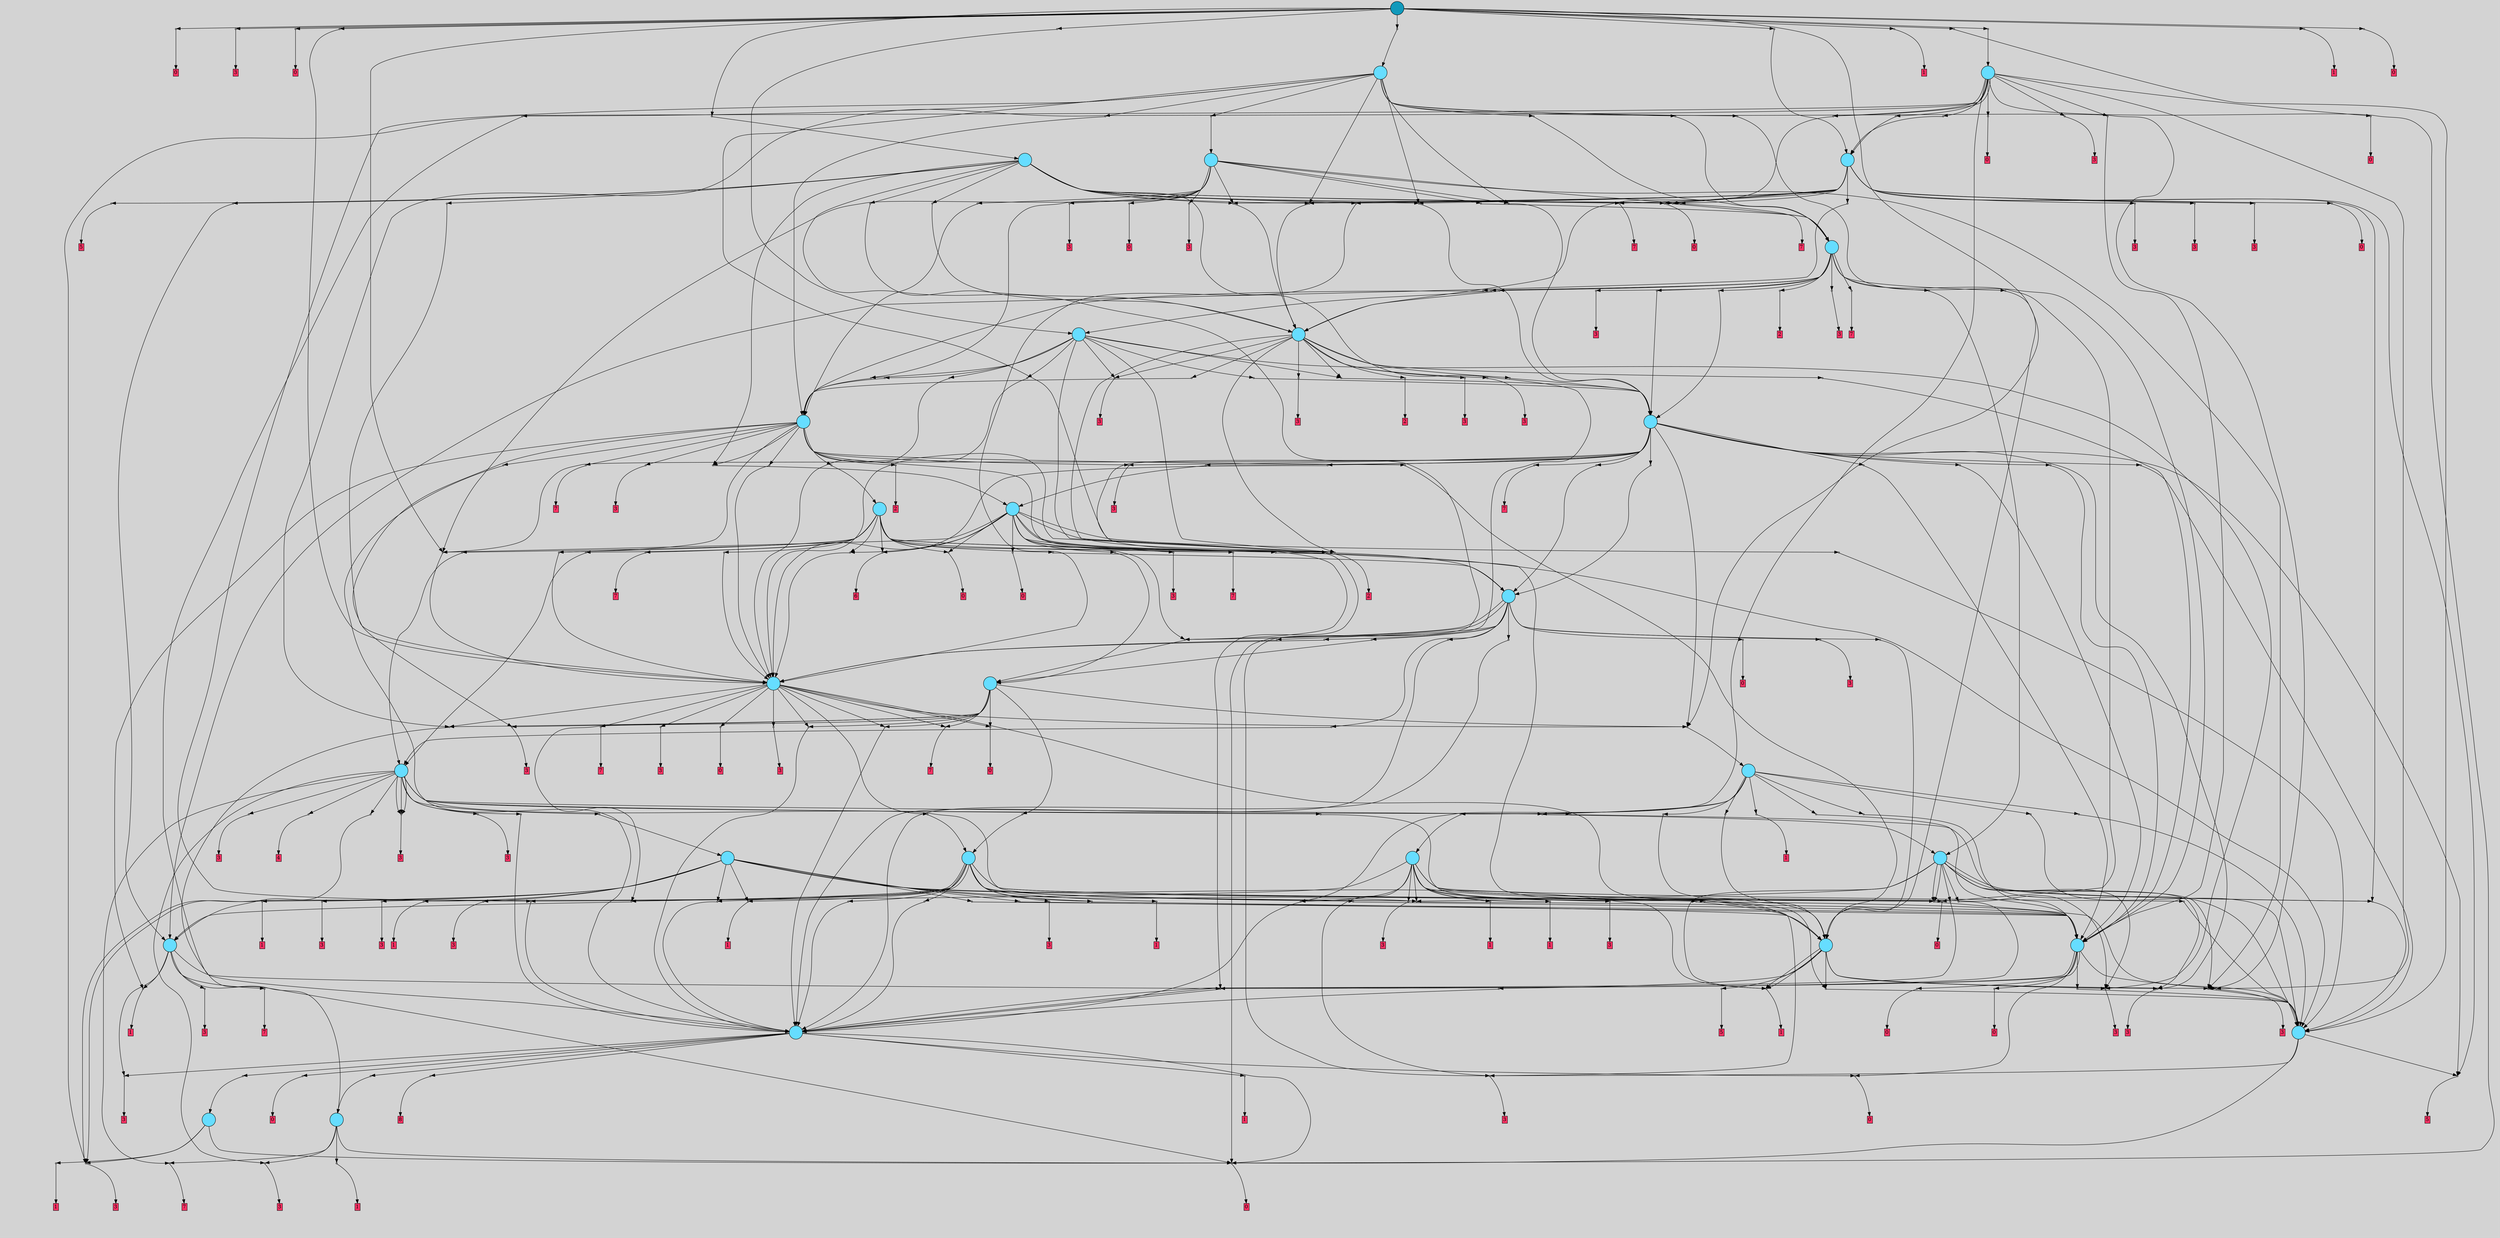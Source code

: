 // File exported with GEGELATI v1.3.1
// On the 2024-07-17 07:12:07
// With the MARL::MarlTPGGraphDotExporter
digraph{
	graph[pad = "0.212, 0.055" bgcolor = lightgray]
	node[shape=circle style = filled label = ""]
		T7204 [fillcolor="#66ddff"]
		T7206 [fillcolor="#66ddff"]
		T7222 [fillcolor="#66ddff"]
		T7224 [fillcolor="#66ddff"]
		T7245 [fillcolor="#66ddff"]
		T7304 [fillcolor="#66ddff"]
		T7450 [fillcolor="#66ddff"]
		T7492 [fillcolor="#66ddff"]
		T7536 [fillcolor="#66ddff"]
		T7537 [fillcolor="#66ddff"]
		T7559 [fillcolor="#66ddff"]
		T7598 [fillcolor="#66ddff"]
		T7599 [fillcolor="#66ddff"]
		T7704 [fillcolor="#66ddff"]
		T7725 [fillcolor="#66ddff"]
		T7926 [fillcolor="#66ddff"]
		T8057 [fillcolor="#66ddff"]
		T8065 [fillcolor="#66ddff"]
		T8042 [fillcolor="#66ddff"]
		T8196 [fillcolor="#66ddff"]
		T8360 [fillcolor="#66ddff"]
		T8380 [fillcolor="#66ddff"]
		T8391 [fillcolor="#66ddff"]
		T8578 [fillcolor="#66ddff"]
		T8743 [fillcolor="#66ddff"]
		T8764 [fillcolor="#66ddff"]
		T8886 [fillcolor="#66ddff"]
		T8973 [fillcolor="#66ddff"]
		T9094 [fillcolor="#1199bb"]
		P83422 [fillcolor="#cccccc" shape=point] //
		I83422 [shape=box style=invis label="7|0&4|2#0|0&#92;n7|6&1|3#2|6&#92;n6|2&0|0#3|4&#92;n1|4&3|7#3|3&#92;n6|3&4|4#1|4&#92;n6|7&4|7#0|7&#92;n"]
		P83422 -> I83422[style=invis]
		A45637 [fillcolor="#ff3366" shape=box margin=0.03 width=0 height=0 label="1"]
		T7204 -> P83422 -> A45637
		P83423 [fillcolor="#cccccc" shape=point] //
		I83423 [shape=box style=invis label="1|5&4|3#4|4&#92;n8|4&2|6#3|4&#92;n8|5&0|0#0|0&#92;n2|6&0|3#0|3&#92;n3|0&3|3#2|1&#92;n6|2&3|7#4|2&#92;n2|2&2|0#2|7&#92;n2|6&4|3#2|0&#92;n8|3&1|6#1|1&#92;n"]
		P83423 -> I83423[style=invis]
		A45638 [fillcolor="#ff3366" shape=box margin=0.03 width=0 height=0 label="3"]
		T7204 -> P83423 -> A45638
		P83424 [fillcolor="#cccccc" shape=point] //
		I83424 [shape=box style=invis label="8|3&1|2#3|4&#92;n5|4&3|3#3|4&#92;n1|5&0|5#1|5&#92;n1|7&0|3#2|4&#92;n2|5&3|0#4|3&#92;n4|3&0|2#0|3&#92;n7|1&2|4#3|5&#92;n2|3&0|5#1|3&#92;n3|0&0|5#1|1&#92;n6|2&0|0#4|0&#92;n"]
		P83424 -> I83424[style=invis]
		A45639 [fillcolor="#ff3366" shape=box margin=0.03 width=0 height=0 label="0"]
		T7204 -> P83424 -> A45639
		P83425 [fillcolor="#cccccc" shape=point] //
		I83425 [shape=box style=invis label="7|0&2|2#0|1&#92;n2|7&0|5#1|1&#92;n6|7&0|7#0|7&#92;n"]
		P83425 -> I83425[style=invis]
		A45640 [fillcolor="#ff3366" shape=box margin=0.03 width=0 height=0 label="3"]
		T7206 -> P83425 -> A45640
		P83426 [fillcolor="#cccccc" shape=point] //
		I83426 [shape=box style=invis label="2|0&0|7#0|0&#92;n2|1&2|7#3|1&#92;n6|1&2|5#2|0&#92;n4|4&0|4#1|0&#92;n4|6&2|4#1|6&#92;n1|2&4|4#2|0&#92;n5|4&3|6#0|2&#92;n3|4&2|0#4|0&#92;n"]
		P83426 -> I83426[style=invis]
		A45641 [fillcolor="#ff3366" shape=box margin=0.03 width=0 height=0 label="5"]
		T7206 -> P83426 -> A45641
		T7206 -> P83424
		P83427 [fillcolor="#cccccc" shape=point] //
		I83427 [shape=box style=invis label="0|3&3|0#0|3&#92;n3|0&0|3#2|7&#92;n3|2&3|3#4|6&#92;n1|5&2|1#2|5&#92;n3|2&1|0#0|4&#92;n7|2&2|6#4|3&#92;n0|1&3|3#1|3&#92;n1|2&2|4#3|0&#92;n3|5&0|7#0|0&#92;n1|4&0|1#4|2&#92;n"]
		P83427 -> I83427[style=invis]
		A45642 [fillcolor="#ff3366" shape=box margin=0.03 width=0 height=0 label="7"]
		T7222 -> P83427 -> A45642
		P83428 [fillcolor="#cccccc" shape=point] //
		I83428 [shape=box style=invis label="1|2&1|4#1|5&#92;n6|6&1|2#2|2&#92;n2|7&3|4#2|4&#92;n1|4&4|5#0|0&#92;n6|3&2|0#0|6&#92;n1|0&0|0#2|2&#92;n1|2&3|1#0|7&#92;n"]
		P83428 -> I83428[style=invis]
		A45643 [fillcolor="#ff3366" shape=box margin=0.03 width=0 height=0 label="3"]
		T7222 -> P83428 -> A45643
		P83429 [fillcolor="#cccccc" shape=point] //
		I83429 [shape=box style=invis label="2|6&2|3#2|4&#92;n"]
		P83429 -> I83429[style=invis]
		A45644 [fillcolor="#ff3366" shape=box margin=0.03 width=0 height=0 label="1"]
		T7222 -> P83429 -> A45644
		T7222 -> P83424
		P83430 [fillcolor="#cccccc" shape=point] //
		I83430 [shape=box style=invis label="5|0&4|7#4|7&#92;n5|0&1|5#3|0&#92;n"]
		P83430 -> I83430[style=invis]
		T7224 -> P83430 -> T7204
		P83431 [fillcolor="#cccccc" shape=point] //
		I83431 [shape=box style=invis label="5|5&2|7#3|7&#92;n8|6&2|0#3|1&#92;n1|1&2|7#2|1&#92;n5|1&2|0#1|2&#92;n7|5&1|0#4|5&#92;n5|2&4|5#1|2&#92;n1|0&2|2#0|1&#92;n7|5&2|7#2|3&#92;n"]
		P83431 -> I83431[style=invis]
		A45645 [fillcolor="#ff3366" shape=box margin=0.03 width=0 height=0 label="3"]
		T7224 -> P83431 -> A45645
		P83432 [fillcolor="#cccccc" shape=point] //
		I83432 [shape=box style=invis label="7|0&4|2#0|0&#92;n6|2&0|0#3|4&#92;n7|6&2|3#2|6&#92;n1|4&3|7#3|3&#92;n6|3&4|4#1|4&#92;n6|7&4|7#0|7&#92;n5|7&0|1#0|5&#92;n"]
		P83432 -> I83432[style=invis]
		T7224 -> P83432 -> T7222
		P83433 [fillcolor="#cccccc" shape=point] //
		I83433 [shape=box style=invis label="8|3&1|2#3|4&#92;n5|4&3|3#3|4&#92;n4|3&1|2#0|3&#92;n1|7&0|3#2|4&#92;n2|5&3|0#4|3&#92;n2|3&0|5#1|3&#92;n7|1&2|4#0|5&#92;n1|5&0|5#1|5&#92;n3|0&0|5#1|1&#92;n6|2&0|0#4|0&#92;n"]
		P83433 -> I83433[style=invis]
		A45646 [fillcolor="#ff3366" shape=box margin=0.03 width=0 height=0 label="0"]
		T7224 -> P83433 -> A45646
		P83434 [fillcolor="#cccccc" shape=point] //
		I83434 [shape=box style=invis label="0|6&2|6#4|0&#92;n0|0&3|6#4|0&#92;n1|4&2|3#3|6&#92;n"]
		P83434 -> I83434[style=invis]
		A45647 [fillcolor="#ff3366" shape=box margin=0.03 width=0 height=0 label="8"]
		T7224 -> P83434 -> A45647
		P83435 [fillcolor="#cccccc" shape=point] //
		I83435 [shape=box style=invis label="7|5&0|6#3|5&#92;n8|6&4|4#3|5&#92;n7|6&4|0#2|4&#92;n0|5&4|1#0|3&#92;n"]
		P83435 -> I83435[style=invis]
		A45648 [fillcolor="#ff3366" shape=box margin=0.03 width=0 height=0 label="0"]
		T7224 -> P83435 -> A45648
		T7224 -> P83424
		P83436 [fillcolor="#cccccc" shape=point] //
		I83436 [shape=box style=invis label="1|6&4|2#0|7&#92;n5|6&2|3#3|4&#92;n5|0&2|2#1|1&#92;n"]
		P83436 -> I83436[style=invis]
		A45649 [fillcolor="#ff3366" shape=box margin=0.03 width=0 height=0 label="1"]
		T7224 -> P83436 -> A45649
		P83437 [fillcolor="#cccccc" shape=point] //
		I83437 [shape=box style=invis label="7|1&2|4#0|5&#92;n1|5&0|5#1|5&#92;n3|3&4|1#0|5&#92;n0|7&0|3#2|2&#92;n3|0&0|5#1|2&#92;n4|3&0|2#0|3&#92;n6|2&0|0#0|5&#92;n4|3&0|0#4|2&#92;n2|3&0|5#1|3&#92;n5|4&3|3#3|4&#92;n"]
		P83437 -> I83437[style=invis]
		T7245 -> P83437 -> T7224
		P83438 [fillcolor="#cccccc" shape=point] //
		I83438 [shape=box style=invis label="6|4&1|0#2|4&#92;n1|3&3|3#2|4&#92;n6|0&3|2#0|2&#92;n0|1&3|7#4|2&#92;n7|4&4|0#4|0&#92;n"]
		P83438 -> I83438[style=invis]
		A45650 [fillcolor="#ff3366" shape=box margin=0.03 width=0 height=0 label="1"]
		T7245 -> P83438 -> A45650
		P83439 [fillcolor="#cccccc" shape=point] //
		I83439 [shape=box style=invis label="3|2&0|2#0|0&#92;n2|7&0|2#3|2&#92;n7|0&2|2#0|1&#92;n"]
		P83439 -> I83439[style=invis]
		A45651 [fillcolor="#ff3366" shape=box margin=0.03 width=0 height=0 label="3"]
		T7245 -> P83439 -> A45651
		T7245 -> P83431
		P83440 [fillcolor="#cccccc" shape=point] //
		I83440 [shape=box style=invis label="8|4&0|6#3|6&#92;n3|7&0|3#2|7&#92;n1|4&2|4#3|0&#92;n0|1&2|2#3|3&#92;n7|2&2|6#4|3&#92;n5|1&3|3#1|3&#92;n6|5&0|7#0|0&#92;n2|4&2|2#2|6&#92;n"]
		P83440 -> I83440[style=invis]
		A45652 [fillcolor="#ff3366" shape=box margin=0.03 width=0 height=0 label="7"]
		T7245 -> P83440 -> A45652
		T7245 -> P83424
		T7304 -> P83437
		P83441 [fillcolor="#cccccc" shape=point] //
		I83441 [shape=box style=invis label="7|0&2|2#0|1&#92;n1|6&2|4#4|0&#92;n6|7&0|7#0|4&#92;n"]
		P83441 -> I83441[style=invis]
		A45653 [fillcolor="#ff3366" shape=box margin=0.03 width=0 height=0 label="3"]
		T7304 -> P83441 -> A45653
		P83442 [fillcolor="#cccccc" shape=point] //
		I83442 [shape=box style=invis label="3|3&1|6#1|1&#92;n5|6&0|3#0|3&#92;n8|5&0|0#0|0&#92;n8|4&2|6#3|4&#92;n4|3&0|5#0|1&#92;n6|2&3|7#4|2&#92;n2|2&2|0#2|7&#92;n2|6&4|3#2|0&#92;n2|0&3|3#2|1&#92;n"]
		P83442 -> I83442[style=invis]
		T7304 -> P83442 -> T7206
		T7304 -> P83437
		P83443 [fillcolor="#cccccc" shape=point] //
		I83443 [shape=box style=invis label="8|3&1|2#3|4&#92;n6|2&0|0#4|0&#92;n4|3&1|2#0|3&#92;n1|7&0|3#2|4&#92;n2|5&3|0#4|3&#92;n2|3&0|5#1|3&#92;n7|1&2|4#0|5&#92;n8|5&0|5#1|6&#92;n5|4&3|3#3|4&#92;n3|0&0|5#1|1&#92;n"]
		P83443 -> I83443[style=invis]
		A45654 [fillcolor="#ff3366" shape=box margin=0.03 width=0 height=0 label="0"]
		T7304 -> P83443 -> A45654
		P83444 [fillcolor="#cccccc" shape=point] //
		I83444 [shape=box style=invis label="8|3&1|2#3|4&#92;n5|4&3|3#3|4&#92;n1|5&0|5#1|5&#92;n4|3&0|2#0|3&#92;n2|5&3|0#4|3&#92;n7|1&2|4#3|5&#92;n2|3&0|5#1|3&#92;n6|0&0|5#1|1&#92;n3|3&1|0#4|3&#92;n6|2&0|0#4|0&#92;n"]
		P83444 -> I83444[style=invis]
		A45655 [fillcolor="#ff3366" shape=box margin=0.03 width=0 height=0 label="0"]
		T7304 -> P83444 -> A45655
		T7304 -> P83435
		P83445 [fillcolor="#cccccc" shape=point] //
		I83445 [shape=box style=invis label="4|3&0|5#4|7&#92;n6|0&1|2#0|2&#92;n3|3&1|6#1|1&#92;n2|2&2|3#2|7&#92;n2|1&2|4#4|4&#92;n2|0&3|3#0|1&#92;n6|2&3|7#4|2&#92;n8|4&2|6#3|4&#92;n2|6&4|3#2|0&#92;n6|5&3|7#0|7&#92;n"]
		P83445 -> I83445[style=invis]
		T7450 -> P83445 -> T7206
		P83446 [fillcolor="#cccccc" shape=point] //
		I83446 [shape=box style=invis label="1|4&3|7#3|3&#92;n5|5&1|3#3|4&#92;n6|0&3|0#3|5&#92;n3|1&2|1#2|1&#92;n2|0&2|6#1|1&#92;n8|7&4|7#1|4&#92;n1|5&4|3#1|7&#92;n3|4&2|0#4|4&#92;n"]
		P83446 -> I83446[style=invis]
		A45656 [fillcolor="#ff3366" shape=box margin=0.03 width=0 height=0 label="1"]
		T7450 -> P83446 -> A45656
		P83447 [fillcolor="#cccccc" shape=point] //
		I83447 [shape=box style=invis label="7|5&2|7#2|3&#92;n7|5&1|0#4|5&#92;n1|0&2|2#0|3&#92;n3|7&4|2#2|0&#92;n5|1&2|0#3|2&#92;n0|5&3|4#2|2&#92;n8|6&2|0#3|1&#92;n"]
		P83447 -> I83447[style=invis]
		A45657 [fillcolor="#ff3366" shape=box margin=0.03 width=0 height=0 label="3"]
		T7450 -> P83447 -> A45657
		P83448 [fillcolor="#cccccc" shape=point] //
		I83448 [shape=box style=invis label="4|3&0|5#4|7&#92;n6|0&1|2#0|2&#92;n3|3&1|6#1|1&#92;n2|2&2|3#2|7&#92;n2|1&2|4#4|4&#92;n6|2&3|7#4|2&#92;n2|0&3|3#0|1&#92;n8|4&2|6#3|2&#92;n2|6&4|3#2|0&#92;n6|5&3|7#0|7&#92;n"]
		P83448 -> I83448[style=invis]
		T7450 -> P83448 -> T7206
		P83449 [fillcolor="#cccccc" shape=point] //
		I83449 [shape=box style=invis label="2|3&2|0#1|3&#92;n5|1&3|1#4|2&#92;n4|2&0|0#4|2&#92;n3|1&3|6#3|5&#92;n4|3&0|2#0|3&#92;n3|0&2|5#1|2&#92;n"]
		P83449 -> I83449[style=invis]
		T7450 -> P83449 -> T7224
		T7450 -> P83448
		P83450 [fillcolor="#cccccc" shape=point] //
		I83450 [shape=box style=invis label="2|6&2|3#3|4&#92;n4|7&2|5#1|5&#92;n2|2&3|3#3|2&#92;n4|0&4|5#0|3&#92;n4|3&0|6#1|2&#92;n3|0&2|1#4|6&#92;n4|0&2|3#3|0&#92;n5|7&4|1#1|0&#92;n"]
		P83450 -> I83450[style=invis]
		T7450 -> P83450 -> T7304
		T7450 -> P83445
		P83451 [fillcolor="#cccccc" shape=point] //
		I83451 [shape=box style=invis label="4|7&2|0#1|0&#92;n5|1&2|7#2|1&#92;n0|5&0|5#2|2&#92;n7|5&2|7#2|3&#92;n1|2&2|2#0|1&#92;n5|6&4|5#0|1&#92;n5|5&2|7#3|7&#92;n5|2&4|5#1|2&#92;n"]
		P83451 -> I83451[style=invis]
		A45658 [fillcolor="#ff3366" shape=box margin=0.03 width=0 height=0 label="3"]
		T7450 -> P83451 -> A45658
		P83452 [fillcolor="#cccccc" shape=point] //
		I83452 [shape=box style=invis label="1|5&0|5#1|5&#92;n7|1&2|4#4|5&#92;n3|3&4|1#0|5&#92;n5|4&3|3#3|4&#92;n4|3&0|2#1|3&#92;n4|7&0|0#4|2&#92;n0|6&0|3#4|2&#92;n3|0&0|0#1|2&#92;n6|5&1|0#3|5&#92;n2|3&0|5#1|3&#92;n"]
		P83452 -> I83452[style=invis]
		T7450 -> P83452 -> T7224
		P83453 [fillcolor="#cccccc" shape=point] //
		I83453 [shape=box style=invis label="8|5&0|0#0|0&#92;n5|6&0|3#0|3&#92;n3|3&1|6#1|1&#92;n8|4&2|6#3|4&#92;n4|3&0|5#0|7&#92;n6|2&3|7#4|2&#92;n2|2&2|0#2|7&#92;n2|6&4|3#2|0&#92;n2|0&3|3#2|1&#92;n"]
		P83453 -> I83453[style=invis]
		T7450 -> P83453 -> T7206
		T7492 -> P83446
		T7492 -> P83447
		P83454 [fillcolor="#cccccc" shape=point] //
		I83454 [shape=box style=invis label="2|0&3|3#0|1&#92;n6|7&1|2#0|2&#92;n2|1&2|4#4|4&#92;n2|2&2|3#2|7&#92;n1|3&1|4#4|6&#92;n3|3&1|6#1|1&#92;n4|3&0|5#4|7&#92;n6|0&3|7#4|2&#92;n8|4&2|6#3|4&#92;n2|6&4|3#2|0&#92;n"]
		P83454 -> I83454[style=invis]
		T7492 -> P83454 -> T7206
		T7492 -> P83451
		P83455 [fillcolor="#cccccc" shape=point] //
		I83455 [shape=box style=invis label="5|4&4|3#3|4&#92;n1|5&0|5#4|5&#92;n7|1&2|4#4|5&#92;n3|0&3|1#2|4&#92;n4|7&0|0#4|2&#92;n3|3&4|1#0|5&#92;n4|3&0|4#1|3&#92;n6|5&1|0#3|7&#92;n3|0&0|0#1|2&#92;n"]
		P83455 -> I83455[style=invis]
		T7492 -> P83455 -> T7224
		T7492 -> P83453
		P83456 [fillcolor="#cccccc" shape=point] //
		I83456 [shape=box style=invis label="7|0&4|1#1|2&#92;n5|3&1|7#2|6&#92;n"]
		P83456 -> I83456[style=invis]
		A45659 [fillcolor="#ff3366" shape=box margin=0.03 width=0 height=0 label="5"]
		T7492 -> P83456 -> A45659
		T7492 -> P83446
		T7536 -> P83448
		P83457 [fillcolor="#cccccc" shape=point] //
		I83457 [shape=box style=invis label="7|1&2|4#0|5&#92;n1|5&0|5#1|5&#92;n0|7&0|3#2|2&#92;n3|0&0|5#1|2&#92;n2|3&0|5#1|3&#92;n6|2&0|0#0|5&#92;n4|3&0|0#4|2&#92;n4|3&0|2#0|3&#92;n5|6&3|3#3|4&#92;n"]
		P83457 -> I83457[style=invis]
		T7536 -> P83457 -> T7224
		P83458 [fillcolor="#cccccc" shape=point] //
		I83458 [shape=box style=invis label="2|3&4|6#3|7&#92;n5|1&3|1#4|2&#92;n4|2&0|0#4|2&#92;n2|3&2|0#1|3&#92;n3|1&3|6#3|7&#92;n4|3&0|2#0|3&#92;n3|0&2|5#1|2&#92;n"]
		P83458 -> I83458[style=invis]
		T7536 -> P83458 -> T7224
		P83459 [fillcolor="#cccccc" shape=point] //
		I83459 [shape=box style=invis label="7|4&3|4#2|3&#92;n4|3&0|5#4|7&#92;n2|0&3|3#0|1&#92;n3|3&1|6#4|1&#92;n2|2&2|3#2|7&#92;n6|2&3|7#4|2&#92;n6|0&2|2#0|2&#92;n8|4&2|6#3|2&#92;n8|6&4|3#2|0&#92;n"]
		P83459 -> I83459[style=invis]
		A45660 [fillcolor="#ff3366" shape=box margin=0.03 width=0 height=0 label="0"]
		T7536 -> P83459 -> A45660
		T7536 -> P83450
		P83460 [fillcolor="#cccccc" shape=point] //
		I83460 [shape=box style=invis label="2|0&3|1#4|1&#92;n5|5&0|4#2|4&#92;n7|3&2|2#3|2&#92;n"]
		P83460 -> I83460[style=invis]
		A45661 [fillcolor="#ff3366" shape=box margin=0.03 width=0 height=0 label="3"]
		T7536 -> P83460 -> A45661
		T7536 -> P83423
		P83461 [fillcolor="#cccccc" shape=point] //
		I83461 [shape=box style=invis label="2|6&2|3#3|4&#92;n4|7&2|5#1|5&#92;n2|2&3|3#3|2&#92;n4|7&0|4#3|0&#92;n4|0&4|5#0|6&#92;n5|7&4|1#1|0&#92;n3|0&2|1#4|6&#92;n4|0&2|3#3|0&#92;n4|3&0|6#1|2&#92;n"]
		P83461 -> I83461[style=invis]
		T7536 -> P83461 -> T7304
		P83462 [fillcolor="#cccccc" shape=point] //
		I83462 [shape=box style=invis label="8|3&4|3#0|5&#92;n7|7&2|4#0|2&#92;n2|0&4|3#4|0&#92;n"]
		P83462 -> I83462[style=invis]
		T7536 -> P83462 -> T7492
		P83463 [fillcolor="#cccccc" shape=point] //
		I83463 [shape=box style=invis label="8|7&4|6#1|4&#92;n0|2&1|2#1|6&#92;n0|2&1|6#4|6&#92;n1|4&3|7#3|3&#92;n2|0&2|6#1|1&#92;n6|0&3|0#3|5&#92;n1|2&0|7#1|7&#92;n5|3&1|3#3|4&#92;n3|7&2|0#4|4&#92;n6|1&1|3#3|7&#92;n"]
		P83463 -> I83463[style=invis]
		A45662 [fillcolor="#ff3366" shape=box margin=0.03 width=0 height=0 label="1"]
		T7536 -> P83463 -> A45662
		P83464 [fillcolor="#cccccc" shape=point] //
		I83464 [shape=box style=invis label="4|3&0|5#4|7&#92;n3|3&1|6#1|1&#92;n2|2&2|3#2|7&#92;n2|1&4|4#4|4&#92;n6|4&3|7#4|2&#92;n2|0&3|3#0|1&#92;n6|0&1|2#0|2&#92;n2|6&4|3#2|0&#92;n2|4&0|5#0|1&#92;n8|4&2|6#3|2&#92;n"]
		P83464 -> I83464[style=invis]
		T7536 -> P83464 -> T7245
		T7536 -> P83423
		P83465 [fillcolor="#cccccc" shape=point] //
		I83465 [shape=box style=invis label="3|1&2|1#2|1&#92;n5|5&1|3#3|4&#92;n6|0&0|0#3|5&#92;n1|4&3|7#3|3&#92;n2|0&2|6#1|1&#92;n3|4&4|3#0|1&#92;n1|5&4|3#1|7&#92;n3|4&2|0#4|4&#92;n"]
		P83465 -> I83465[style=invis]
		A45663 [fillcolor="#ff3366" shape=box margin=0.03 width=0 height=0 label="1"]
		T7536 -> P83465 -> A45663
		P83466 [fillcolor="#cccccc" shape=point] //
		I83466 [shape=box style=invis label="7|1&2|4#0|5&#92;n2|1&2|4#3|0&#92;n3|3&4|1#0|5&#92;n0|7&0|3#2|2&#92;n3|4&3|3#3|4&#92;n4|3&0|2#0|3&#92;n6|2&0|0#0|5&#92;n2|3&0|5#1|3&#92;n1|5&0|5#1|5&#92;n3|0&3|5#1|2&#92;n"]
		P83466 -> I83466[style=invis]
		T7536 -> P83466 -> T7224
		T7537 -> P83446
		T7537 -> P83448
		T7537 -> P83458
		T7537 -> P83450
		P83467 [fillcolor="#cccccc" shape=point] //
		I83467 [shape=box style=invis label="5|2&1|4#3|4&#92;n7|3&2|4#3|2&#92;n2|0&3|1#4|1&#92;n"]
		P83467 -> I83467[style=invis]
		A45664 [fillcolor="#ff3366" shape=box margin=0.03 width=0 height=0 label="3"]
		T7537 -> P83467 -> A45664
		P83468 [fillcolor="#cccccc" shape=point] //
		I83468 [shape=box style=invis label="7|0&0|5#2|5&#92;n5|5&1|3#3|4&#92;n2|2&2|7#4|4&#92;n3|4&0|0#4|4&#92;n2|0&2|6#1|1&#92;n3|4&4|3#0|1&#92;n7|5&4|0#1|0&#92;n1|4&3|7#3|3&#92;n6|0&0|0#3|5&#92;n"]
		P83468 -> I83468[style=invis]
		A45665 [fillcolor="#ff3366" shape=box margin=0.03 width=0 height=0 label="1"]
		T7537 -> P83468 -> A45665
		P83469 [fillcolor="#cccccc" shape=point] //
		I83469 [shape=box style=invis label="1|5&4|3#4|4&#92;n6|2&3|7#4|2&#92;n8|5&0|0#0|0&#92;n2|6&0|3#0|3&#92;n3|0&3|3#2|1&#92;n8|4&2|6#3|4&#92;n2|6&4|3#1|0&#92;n8|3&1|6#1|1&#92;n"]
		P83469 -> I83469[style=invis]
		A45666 [fillcolor="#ff3366" shape=box margin=0.03 width=0 height=0 label="3"]
		T7537 -> P83469 -> A45666
		P83470 [fillcolor="#cccccc" shape=point] //
		I83470 [shape=box style=invis label="2|6&2|3#3|4&#92;n2|5&2|1#2|5&#92;n4|7&2|5#1|5&#92;n2|2&3|3#3|2&#92;n4|7&0|4#3|0&#92;n4|0&4|5#0|6&#92;n4|0&2|3#3|0&#92;n3|0&2|1#4|6&#92;n5|7&4|1#1|0&#92;n4|3&0|6#1|4&#92;n"]
		P83470 -> I83470[style=invis]
		T7537 -> P83470 -> T7304
		T7537 -> P83462
		T7537 -> P83463
		P83471 [fillcolor="#cccccc" shape=point] //
		I83471 [shape=box style=invis label="5|5&1|3#3|4&#92;n2|0&2|6#1|1&#92;n3|1&2|1#2|1&#92;n6|0&3|0#3|5&#92;n8|7&4|7#1|4&#92;n1|5&4|4#1|7&#92;n3|4&2|0#4|4&#92;n"]
		P83471 -> I83471[style=invis]
		A45667 [fillcolor="#ff3366" shape=box margin=0.03 width=0 height=0 label="1"]
		T7537 -> P83471 -> A45667
		P83472 [fillcolor="#cccccc" shape=point] //
		I83472 [shape=box style=invis label="2|2&3|3#3|2&#92;n4|7&2|5#1|5&#92;n2|2&3|2#4|5&#92;n0|3&3|6#1|2&#92;n4|0&2|3#3|0&#92;n2|6&2|3#3|4&#92;n3|0&2|1#4|6&#92;n4|0&4|5#0|3&#92;n5|7&4|1#1|0&#92;n"]
		P83472 -> I83472[style=invis]
		T7537 -> P83472 -> T7304
		P83473 [fillcolor="#cccccc" shape=point] //
		I83473 [shape=box style=invis label="4|7&2|0#1|0&#92;n5|1&2|7#2|1&#92;n0|5&0|5#2|2&#92;n7|5&2|7#2|3&#92;n5|2&4|5#1|2&#92;n5|5&2|7#3|7&#92;n1|0&2|2#0|1&#92;n"]
		P83473 -> I83473[style=invis]
		A45668 [fillcolor="#ff3366" shape=box margin=0.03 width=0 height=0 label="3"]
		T7537 -> P83473 -> A45668
		P83474 [fillcolor="#cccccc" shape=point] //
		I83474 [shape=box style=invis label="7|2&1|1#0|1&#92;n6|5&3|7#0|7&#92;n4|3&0|5#4|7&#92;n6|3&1|7#4|2&#92;n1|0&1|3#4|2&#92;n8|4&2|6#3|4&#92;n0|7&1|6#3|1&#92;n5|4&4|2#0|7&#92;n0|3&3|2#4|4&#92;n2|2&0|3#1|0&#92;n"]
		P83474 -> I83474[style=invis]
		T7559 -> P83474 -> T7206
		P83475 [fillcolor="#cccccc" shape=point] //
		I83475 [shape=box style=invis label="8|7&4|7#1|4&#92;n5|5&1|3#3|4&#92;n0|4&0|1#2|7&#92;n6|0&3|1#3|5&#92;n1|5&4|3#1|7&#92;n2|0&2|1#1|1&#92;n1|4&3|7#3|3&#92;n3|1&2|1#2|1&#92;n3|4&2|0#4|4&#92;n"]
		P83475 -> I83475[style=invis]
		A45669 [fillcolor="#ff3366" shape=box margin=0.03 width=0 height=0 label="1"]
		T7559 -> P83475 -> A45669
		P83476 [fillcolor="#cccccc" shape=point] //
		I83476 [shape=box style=invis label="2|3&4|6#3|7&#92;n4|3&0|2#0|3&#92;n2|3&2|0#1|3&#92;n3|1&3|6#0|7&#92;n4|2&0|0#4|2&#92;n3|0&2|5#1|2&#92;n0|2&0|5#2|5&#92;n"]
		P83476 -> I83476[style=invis]
		T7559 -> P83476 -> T7224
		T7559 -> P83450
		P83477 [fillcolor="#cccccc" shape=point] //
		I83477 [shape=box style=invis label="7|0&0|5#2|5&#92;n2|2&2|7#4|4&#92;n5|5&1|3#3|4&#92;n5|1&1|3#2|0&#92;n1|4&3|7#3|3&#92;n2|0&2|6#1|1&#92;n3|4&4|3#0|1&#92;n7|5&4|0#1|0&#92;n3|4&2|0#4|4&#92;n6|0&0|0#3|5&#92;n"]
		P83477 -> I83477[style=invis]
		A45670 [fillcolor="#ff3366" shape=box margin=0.03 width=0 height=0 label="1"]
		T7559 -> P83477 -> A45670
		P83478 [fillcolor="#cccccc" shape=point] //
		I83478 [shape=box style=invis label="2|6&4|3#2|0&#92;n8|4&2|6#3|4&#92;n1|2&0|1#2|0&#92;n8|5&0|1#0|0&#92;n2|6&0|3#0|3&#92;n3|0&3|3#2|1&#92;n6|2&3|7#4|2&#92;n1|5&4|3#4|4&#92;n8|3&1|6#1|1&#92;n"]
		P83478 -> I83478[style=invis]
		A45671 [fillcolor="#ff3366" shape=box margin=0.03 width=0 height=0 label="3"]
		T7559 -> P83478 -> A45671
		P83479 [fillcolor="#cccccc" shape=point] //
		I83479 [shape=box style=invis label="2|0&4|0#4|0&#92;n7|7&3|4#0|1&#92;n"]
		P83479 -> I83479[style=invis]
		T7559 -> P83479 -> T7492
		P83480 [fillcolor="#cccccc" shape=point] //
		I83480 [shape=box style=invis label="1|2&1|4#1|5&#92;n6|6&1|2#2|2&#92;n2|7&3|4#2|4&#92;n1|4&4|3#0|0&#92;n1|0&0|0#2|2&#92;n6|3&2|0#0|6&#92;n1|2&3|1#0|7&#92;n"]
		P83480 -> I83480[style=invis]
		A45672 [fillcolor="#ff3366" shape=box margin=0.03 width=0 height=0 label="3"]
		T7559 -> P83480 -> A45672
		P83481 [fillcolor="#cccccc" shape=point] //
		I83481 [shape=box style=invis label="3|0&2|0#1|2&#92;n6|5&0|3#4|5&#92;n3|2&2|1#0|5&#92;n7|1&2|3#2|7&#92;n7|3&1|1#4|1&#92;n1|5&0|5#0|5&#92;n"]
		P83481 -> I83481[style=invis]
		T7559 -> P83481 -> T7224
		P83482 [fillcolor="#cccccc" shape=point] //
		I83482 [shape=box style=invis label="4|0&1|7#2|3&#92;n4|2&3|5#0|3&#92;n0|6&4|4#0|6&#92;n0|4&4|4#2|2&#92;n"]
		P83482 -> I83482[style=invis]
		T7559 -> P83482 -> T7304
		T7559 -> P83448
		T7559 -> P83425
		T7559 -> P83451
		P83483 [fillcolor="#cccccc" shape=point] //
		I83483 [shape=box style=invis label="2|0&3|3#0|1&#92;n6|0&1|2#0|2&#92;n3|3&1|6#0|1&#92;n2|2&2|3#2|7&#92;n2|1&2|4#4|4&#92;n4|3&0|5#4|7&#92;n6|2&3|7#4|2&#92;n8|4&2|6#3|4&#92;n2|6&4|3#2|0&#92;n6|5&3|7#0|7&#92;n"]
		P83483 -> I83483[style=invis]
		T7598 -> P83483 -> T7206
		P83484 [fillcolor="#cccccc" shape=point] //
		I83484 [shape=box style=invis label="6|4&1|2#1|0&#92;n5|0&1|7#4|6&#92;n3|2&4|0#0|6&#92;n"]
		P83484 -> I83484[style=invis]
		T7598 -> P83484 -> T7492
		P83485 [fillcolor="#cccccc" shape=point] //
		I83485 [shape=box style=invis label="8|0&4|5#0|3&#92;n5|7&4|1#1|0&#92;n2|2&3|3#3|2&#92;n3|1&1|6#4|2&#92;n2|6&2|3#3|4&#92;n7|6&1|5#4|1&#92;n4|3&0|6#1|2&#92;n3|1&2|1#4|6&#92;n4|0&2|3#3|0&#92;n4|7&2|5#1|5&#92;n"]
		P83485 -> I83485[style=invis]
		T7598 -> P83485 -> T7304
		P83486 [fillcolor="#cccccc" shape=point] //
		I83486 [shape=box style=invis label="4|0&1|5#2|3&#92;n4|2&3|5#0|3&#92;n0|6&4|4#0|6&#92;n0|4&4|4#2|2&#92;n7|6&1|7#0|0&#92;n"]
		P83486 -> I83486[style=invis]
		T7598 -> P83486 -> T7450
		P83487 [fillcolor="#cccccc" shape=point] //
		I83487 [shape=box style=invis label="5|6&1|0#4|0&#92;n3|7&0|4#3|2&#92;n4|0&1|4#2|6&#92;n"]
		P83487 -> I83487[style=invis]
		T7598 -> P83487 -> T7492
		P83488 [fillcolor="#cccccc" shape=point] //
		I83488 [shape=box style=invis label="1|4&3|7#3|3&#92;n1|4&2|3#0|2&#92;n3|1&2|1#4|1&#92;n1|6&4|1#4|7&#92;n8|3&0|0#4|4&#92;n5|5&1|3#3|4&#92;n6|0&0|3#3|5&#92;n"]
		P83488 -> I83488[style=invis]
		A45673 [fillcolor="#ff3366" shape=box margin=0.03 width=0 height=0 label="1"]
		T7598 -> P83488 -> A45673
		P83489 [fillcolor="#cccccc" shape=point] //
		I83489 [shape=box style=invis label="4|3&0|7#4|7&#92;n8|4&2|6#3|2&#92;n3|3&1|6#1|1&#92;n6|1&0|6#3|2&#92;n2|2&2|3#2|7&#92;n2|1&2|4#4|4&#92;n6|0&1|2#0|2&#92;n1|0&3|3#0|1&#92;n6|2&3|7#4|2&#92;n6|5&3|7#0|7&#92;n"]
		P83489 -> I83489[style=invis]
		T7598 -> P83489 -> T7206
		P83490 [fillcolor="#cccccc" shape=point] //
		I83490 [shape=box style=invis label="2|0&4|7#4|0&#92;n5|7&3|4#0|1&#92;n"]
		P83490 -> I83490[style=invis]
		T7598 -> P83490 -> T7559
		P83491 [fillcolor="#cccccc" shape=point] //
		I83491 [shape=box style=invis label="1|4&2|1#0|6&#92;n4|0&3|3#0|3&#92;n1|6&2|2#1|7&#92;n"]
		P83491 -> I83491[style=invis]
		T7598 -> P83491 -> T7304
		P83492 [fillcolor="#cccccc" shape=point] //
		I83492 [shape=box style=invis label="4|0&1|3#1|0&#92;n5|3&1|3#3|4&#92;n3|7&2|2#2|4&#92;n6|5&1|2#3|5&#92;n4|2&2|1#3|0&#92;n8|7&4|2#1|0&#92;n6|1&1|3#3|2&#92;n"]
		P83492 -> I83492[style=invis]
		A45674 [fillcolor="#ff3366" shape=box margin=0.03 width=0 height=0 label="3"]
		T7599 -> P83492 -> A45674
		P83493 [fillcolor="#cccccc" shape=point] //
		I83493 [shape=box style=invis label="8|4&2|6#3|2&#92;n3|3&1|6#1|1&#92;n2|2&2|3#2|7&#92;n2|1&4|4#4|4&#92;n6|2&3|7#4|2&#92;n2|0&3|3#0|1&#92;n6|0&1|2#0|2&#92;n2|6&4|3#2|0&#92;n4|3&0|5#4|7&#92;n"]
		P83493 -> I83493[style=invis]
		T7599 -> P83493 -> T7245
		P83494 [fillcolor="#cccccc" shape=point] //
		I83494 [shape=box style=invis label="3|3&4|6#0|5&#92;n1|0&3|7#2|0&#92;n8|4&2|1#2|7&#92;n"]
		P83494 -> I83494[style=invis]
		T7599 -> P83494 -> T7492
		T7599 -> P83450
		P83495 [fillcolor="#cccccc" shape=point] //
		I83495 [shape=box style=invis label="7|1&2|4#0|5&#92;n2|1&3|4#3|0&#92;n4|3&0|7#0|3&#92;n3|4&3|3#3|4&#92;n6|2&0|0#0|5&#92;n0|7&0|3#2|2&#92;n1|5&0|5#1|5&#92;n3|0&3|5#1|2&#92;n5|0&3|3#4|1&#92;n"]
		P83495 -> I83495[style=invis]
		T7599 -> P83495 -> T7224
		P83496 [fillcolor="#cccccc" shape=point] //
		I83496 [shape=box style=invis label="1|5&4|3#4|4&#92;n8|4&2|6#4|4&#92;n2|1&0|0#3|4&#92;n3|0&3|3#2|1&#92;n6|0&3|7#4|2&#92;n2|2&2|0#2|7&#92;n8|3&1|6#1|1&#92;n2|6&0|3#0|3&#92;n"]
		P83496 -> I83496[style=invis]
		A45675 [fillcolor="#ff3366" shape=box margin=0.03 width=0 height=0 label="4"]
		T7599 -> P83496 -> A45675
		T7599 -> P83486
		T7599 -> P83428
		T7599 -> P83427
		P83497 [fillcolor="#cccccc" shape=point] //
		I83497 [shape=box style=invis label="1|5&4|3#4|4&#92;n8|4&2|6#4|4&#92;n8|5&0|0#0|0&#92;n8|3&1|6#1|1&#92;n3|0&3|3#2|1&#92;n6|2&3|7#4|2&#92;n2|2&2|0#2|7&#92;n2|1&0|0#3|4&#92;n2|6&0|3#0|3&#92;n"]
		P83497 -> I83497[style=invis]
		A45676 [fillcolor="#ff3366" shape=box margin=0.03 width=0 height=0 label="3"]
		T7599 -> P83497 -> A45676
		T7599 -> P83497
		P83498 [fillcolor="#cccccc" shape=point] //
		I83498 [shape=box style=invis label="6|2&3|2#4|2&#92;n8|4&2|6#3|2&#92;n2|2&2|3#2|7&#92;n2|1&2|4#4|4&#92;n4|3&0|5#4|7&#92;n2|0&3|3#0|1&#92;n6|0&3|2#0|2&#92;n2|6&4|3#2|0&#92;n4|5&3|7#1|5&#92;n"]
		P83498 -> I83498[style=invis]
		T7599 -> P83498 -> T7206
		T7599 -> P83497
		P83499 [fillcolor="#cccccc" shape=point] //
		I83499 [shape=box style=invis label="1|5&4|3#4|4&#92;n8|3&1|6#1|1&#92;n8|5&0|0#0|0&#92;n8|4&2|6#4|4&#92;n3|0&3|3#2|1&#92;n6|2&3|7#4|2&#92;n2|2&2|0#2|7&#92;n2|1&0|0#3|4&#92;n2|6&3|3#0|3&#92;n"]
		P83499 -> I83499[style=invis]
		A45677 [fillcolor="#ff3366" shape=box margin=0.03 width=0 height=0 label="3"]
		T7599 -> P83499 -> A45677
		P83500 [fillcolor="#cccccc" shape=point] //
		I83500 [shape=box style=invis label="8|7&2|2#4|4&#92;n3|5&4|2#1|2&#92;n4|6&3|4#0|6&#92;n3|6&1|5#1|5&#92;n2|3&2|0#3|5&#92;n6|7&1|7#0|3&#92;n8|0&0|5#3|6&#92;n"]
		P83500 -> I83500[style=invis]
		T7599 -> P83500 -> T7537
		P83501 [fillcolor="#cccccc" shape=point] //
		I83501 [shape=box style=invis label="5|0&3|2#3|1&#92;n6|3&2|5#1|2&#92;n0|2&4|5#4|6&#92;n2|3&0|5#1|7&#92;n5|1&1|4#0|2&#92;n3|1&2|2#1|7&#92;n4|3&0|2#0|3&#92;n"]
		P83501 -> I83501[style=invis]
		T7704 -> P83501 -> T7224
		P83502 [fillcolor="#cccccc" shape=point] //
		I83502 [shape=box style=invis label="6|7&0|3#1|1&#92;n3|0&1|1#4|4&#92;n"]
		P83502 -> I83502[style=invis]
		A45678 [fillcolor="#ff3366" shape=box margin=0.03 width=0 height=0 label="3"]
		T7704 -> P83502 -> A45678
		P83503 [fillcolor="#cccccc" shape=point] //
		I83503 [shape=box style=invis label="2|6&2|3#3|4&#92;n4|0&4|5#0|6&#92;n8|2&3|3#3|2&#92;n4|7&0|4#4|0&#92;n0|0&0|0#2|4&#92;n3|0&2|1#4|6&#92;n5|7&4|1#1|0&#92;n4|0&2|3#3|7&#92;n4|3&0|6#1|2&#92;n4|7&2|1#1|5&#92;n"]
		P83503 -> I83503[style=invis]
		A45679 [fillcolor="#ff3366" shape=box margin=0.03 width=0 height=0 label="0"]
		T7704 -> P83503 -> A45679
		P83504 [fillcolor="#cccccc" shape=point] //
		I83504 [shape=box style=invis label="2|0&1|6#4|3&#92;n7|4&0|1#2|1&#92;n1|4&3|3#3|7&#92;n0|1&1|1#2|1&#92;n1|5&1|2#2|5&#92;n7|4&4|2#1|3&#92;n"]
		P83504 -> I83504[style=invis]
		T7704 -> P83504 -> T7536
		P83505 [fillcolor="#cccccc" shape=point] //
		I83505 [shape=box style=invis label="4|6&4|0#0|2&#92;n1|0&2|1#4|5&#92;n3|5&2|3#1|7&#92;n1|3&2|4#3|1&#92;n6|5&3|6#1|7&#92;n3|1&1|5#1|2&#92;n8|1&2|2#2|1&#92;n"]
		P83505 -> I83505[style=invis]
		T7704 -> P83505 -> T7598
		P83506 [fillcolor="#cccccc" shape=point] //
		I83506 [shape=box style=invis label="1|5&0|5#1|5&#92;n3|0&3|5#3|2&#92;n5|4&3|3#3|4&#92;n0|7&0|3#2|6&#92;n3|3&4|1#0|5&#92;n4|3&0|2#0|3&#92;n6|2&0|0#0|5&#92;n7|1&2|4#0|5&#92;n"]
		P83506 -> I83506[style=invis]
		T7704 -> P83506 -> T7222
		P83507 [fillcolor="#cccccc" shape=point] //
		I83507 [shape=box style=invis label="2|5&0|5#0|6&#92;n0|0&2|0#4|5&#92;n3|1&3|4#4|0&#92;n"]
		P83507 -> I83507[style=invis]
		A45680 [fillcolor="#ff3366" shape=box margin=0.03 width=0 height=0 label="7"]
		T7704 -> P83507 -> A45680
		P83508 [fillcolor="#cccccc" shape=point] //
		I83508 [shape=box style=invis label="3|6&4|3#2|0&#92;n2|6&0|3#0|3&#92;n1|5&4|3#4|4&#92;n6|2&3|7#4|2&#92;n3|0&3|3#2|5&#92;n2|2&2|0#2|7&#92;n8|3&1|6#1|1&#92;n"]
		P83508 -> I83508[style=invis]
		A45681 [fillcolor="#ff3366" shape=box margin=0.03 width=0 height=0 label="3"]
		T7704 -> P83508 -> A45681
		P83509 [fillcolor="#cccccc" shape=point] //
		I83509 [shape=box style=invis label="2|6&2|3#3|4&#92;n4|3&0|6#1|2&#92;n5|2&3|3#3|2&#92;n4|7&0|4#3|0&#92;n4|0&2|3#3|7&#92;n3|0&2|1#4|6&#92;n5|7&4|1#1|0&#92;n0|0&0|0#2|4&#92;n4|0&4|5#0|6&#92;n4|7&2|1#1|5&#92;n"]
		P83509 -> I83509[style=invis]
		A45682 [fillcolor="#ff3366" shape=box margin=0.03 width=0 height=0 label="0"]
		T7704 -> P83509 -> A45682
		T7704 -> P83454
		P83510 [fillcolor="#cccccc" shape=point] //
		I83510 [shape=box style=invis label="1|5&0|5#2|1&#92;n3|3&4|1#0|5&#92;n1|2&1|2#3|2&#92;n6|2&0|0#0|5&#92;n6|6&0|2#1|6&#92;n2|3&0|5#1|3&#92;n3|0&3|5#1|0&#92;n6|1&0|1#3|2&#92;n4|1&2|4#3|0&#92;n"]
		P83510 -> I83510[style=invis]
		T7704 -> P83510 -> T7224
		P83511 [fillcolor="#cccccc" shape=point] //
		I83511 [shape=box style=invis label="2|7&1|7#2|3&#92;n2|6&2|6#2|2&#92;n6|1&2|0#2|2&#92;n8|6&2|3#3|2&#92;n5|0&3|1#2|7&#92;n"]
		P83511 -> I83511[style=invis]
		A45683 [fillcolor="#ff3366" shape=box margin=0.03 width=0 height=0 label="7"]
		T7704 -> P83511 -> A45683
		T7725 -> P83501
		T7725 -> P83505
		T7725 -> P83506
		T7725 -> P83507
		P83512 [fillcolor="#cccccc" shape=point] //
		I83512 [shape=box style=invis label="2|6&0|3#0|3&#92;n3|6&4|3#2|0&#92;n1|5&4|3#4|4&#92;n6|2&3|7#4|2&#92;n3|0&4|3#2|5&#92;n2|2&2|0#2|7&#92;n"]
		P83512 -> I83512[style=invis]
		A45684 [fillcolor="#ff3366" shape=box margin=0.03 width=0 height=0 label="3"]
		T7725 -> P83512 -> A45684
		T7725 -> P83509
		T7725 -> P83464
		T7725 -> P83510
		P83513 [fillcolor="#cccccc" shape=point] //
		I83513 [shape=box style=invis label="8|1&4|2#0|0&#92;n7|4&0|1#2|1&#92;n1|5&1|2#2|5&#92;n7|4&4|2#1|3&#92;n1|4&3|7#3|7&#92;n0|1&1|1#2|1&#92;n8|3&0|0#1|2&#92;n8|0&1|6#4|5&#92;n"]
		P83513 -> I83513[style=invis]
		T7725 -> P83513 -> T7536
		P83514 [fillcolor="#cccccc" shape=point] //
		I83514 [shape=box style=invis label="0|0&0|0#4|3&#92;n"]
		P83514 -> I83514[style=invis]
		A45685 [fillcolor="#ff3366" shape=box margin=0.03 width=0 height=0 label="3"]
		T7926 -> P83514 -> A45685
		P83515 [fillcolor="#cccccc" shape=point] //
		I83515 [shape=box style=invis label="8|7&2|0#1|2&#92;n2|4&3|3#1|2&#92;n2|7&4|7#1|4&#92;n8|4&2|6#4|0&#92;n2|4&3|2#2|2&#92;n5|3&4|7#2|0&#92;n6|2&3|7#4|4&#92;n0|0&4|6#2|0&#92;n5|6&3|3#4|4&#92;n"]
		P83515 -> I83515[style=invis]
		T7926 -> P83515 -> T7704
		P83516 [fillcolor="#cccccc" shape=point] //
		I83516 [shape=box style=invis label="1|0&1|3#4|6&#92;n"]
		P83516 -> I83516[style=invis]
		T7926 -> P83516 -> T7492
		P83517 [fillcolor="#cccccc" shape=point] //
		I83517 [shape=box style=invis label="2|6&2|3#3|4&#92;n4|3&0|6#1|2&#92;n8|2&3|3#3|2&#92;n4|0&2|3#3|7&#92;n2|1&1|3#3|5&#92;n4|7&2|1#3|5&#92;n3|0&2|1#4|6&#92;n4|7&0|4#3|0&#92;n4|0&4|5#0|6&#92;n0|0&4|0#2|4&#92;n"]
		P83517 -> I83517[style=invis]
		T7926 -> P83517 -> T7725
		P83518 [fillcolor="#cccccc" shape=point] //
		I83518 [shape=box style=invis label="5|6&2|4#4|2&#92;n6|5&2|4#2|6&#92;n3|0&3|6#4|2&#92;n"]
		P83518 -> I83518[style=invis]
		T7926 -> P83518 -> T7224
		P83519 [fillcolor="#cccccc" shape=point] //
		I83519 [shape=box style=invis label="6|3&3|3#1|0&#92;n6|6&3|5#1|2&#92;n5|0&3|2#1|1&#92;n5|6&3|0#1|2&#92;n2|6&4|3#1|2&#92;n0|2&4|5#1|6&#92;n"]
		P83519 -> I83519[style=invis]
		T7926 -> P83519 -> T7224
		P83520 [fillcolor="#cccccc" shape=point] //
		I83520 [shape=box style=invis label="8|7&2|3#4|0&#92;n5|0&0|7#2|0&#92;n"]
		P83520 -> I83520[style=invis]
		T7926 -> P83520 -> T7599
		T7926 -> P83517
		P83521 [fillcolor="#cccccc" shape=point] //
		I83521 [shape=box style=invis label="1|4&3|4#2|3&#92;n7|2&2|3#2|7&#92;n6|0&2|2#0|2&#92;n4|3&0|5#4|7&#92;n6|2&3|7#4|2&#92;n8|4&2|6#3|2&#92;n8|6&4|3#2|0&#92;n"]
		P83521 -> I83521[style=invis]
		A45686 [fillcolor="#ff3366" shape=box margin=0.03 width=0 height=0 label="0"]
		T7926 -> P83521 -> A45686
		P83522 [fillcolor="#cccccc" shape=point] //
		I83522 [shape=box style=invis label="4|0&2|3#3|7&#92;n2|6&2|3#3|4&#92;n2|4&1|4#1|1&#92;n4|7&2|1#3|5&#92;n6|7&3|2#2|1&#92;n4|6&0|6#3|2&#92;n3|0&2|1#4|6&#92;n4|7&0|4#3|0&#92;n4|1&4|5#0|6&#92;n0|5&4|0#2|4&#92;n"]
		P83522 -> I83522[style=invis]
		T7926 -> P83522 -> T7725
		P83523 [fillcolor="#cccccc" shape=point] //
		I83523 [shape=box style=invis label="2|4&3|2#4|2&#92;n3|3&3|7#4|7&#92;n8|7&2|0#1|2&#92;n6|3&3|7#4|4&#92;n5|6&3|3#4|4&#92;n6|0&4|6#2|0&#92;n"]
		P83523 -> I83523[style=invis]
		T7926 -> P83523 -> T7704
		P83524 [fillcolor="#cccccc" shape=point] //
		I83524 [shape=box style=invis label="3|3&3|7#4|7&#92;n6|2&3|7#4|4&#92;n2|4&3|2#0|2&#92;n2|0&2|2#3|3&#92;n5|7&4|6#2|3&#92;n8|7&2|0#1|2&#92;n"]
		P83524 -> I83524[style=invis]
		T8057 -> P83524 -> T7704
		T8057 -> P83517
		P83525 [fillcolor="#cccccc" shape=point] //
		I83525 [shape=box style=invis label="5|7&1|7#2|3&#92;n6|1&2|0#1|2&#92;n8|6&2|3#3|2&#92;n3|6&2|7#4|7&#92;n5|0&3|1#2|7&#92;n"]
		P83525 -> I83525[style=invis]
		T8057 -> P83525 -> T7599
		P83526 [fillcolor="#cccccc" shape=point] //
		I83526 [shape=box style=invis label="6|5&0|4#4|6&#92;n5|6&2|6#2|1&#92;n0|0&1|5#2|0&#92;n"]
		P83526 -> I83526[style=invis]
		A45687 [fillcolor="#ff3366" shape=box margin=0.03 width=0 height=0 label="0"]
		T8057 -> P83526 -> A45687
		P83527 [fillcolor="#cccccc" shape=point] //
		I83527 [shape=box style=invis label="5|7&3|3#4|6&#92;n8|7&2|0#1|3&#92;n8|4&2|6#4|0&#92;n2|4&3|6#1|2&#92;n5|3&4|7#2|0&#92;n7|7&4|4#4|2&#92;n2|4&3|2#2|2&#92;n0|0&4|3#2|0&#92;n8|4&4|2#1|3&#92;n"]
		P83527 -> I83527[style=invis]
		T8057 -> P83527 -> T7704
		P83528 [fillcolor="#cccccc" shape=point] //
		I83528 [shape=box style=invis label="6|2&4|0#1|7&#92;n1|7&1|7#2|3&#92;n4|0&3|1#2|4&#92;n3|7&2|0#3|5&#92;n7|2&2|0#0|0&#92;n7|6&3|6#2|2&#92;n"]
		P83528 -> I83528[style=invis]
		A45688 [fillcolor="#ff3366" shape=box margin=0.03 width=0 height=0 label="7"]
		T8057 -> P83528 -> A45688
		P83529 [fillcolor="#cccccc" shape=point] //
		I83529 [shape=box style=invis label="8|0&2|2#3|3&#92;n8|7&2|5#1|2&#92;n6|2&3|7#1|4&#92;n5|7&4|6#2|3&#92;n3|3&3|7#4|7&#92;n"]
		P83529 -> I83529[style=invis]
		T8057 -> P83529 -> T7926
		P83530 [fillcolor="#cccccc" shape=point] //
		I83530 [shape=box style=invis label="5|0&3|2#1|1&#92;n6|0&2|0#3|7&#92;n2|6&4|3#1|2&#92;n3|5&0|0#0|4&#92;n5|6&1|0#2|2&#92;n2|0&2|2#2|5&#92;n6|6&1|5#1|2&#92;n"]
		P83530 -> I83530[style=invis]
		A45689 [fillcolor="#ff3366" shape=box margin=0.03 width=0 height=0 label="2"]
		T8057 -> P83530 -> A45689
		P83531 [fillcolor="#cccccc" shape=point] //
		I83531 [shape=box style=invis label="2|6&3|3#2|7&#92;n2|1&2|1#2|1&#92;n5|2&2|7#4|2&#92;n8|3&1|5#1|0&#92;n8|4&2|6#3|3&#92;n7|0&0|6#4|6&#92;n6|0&1|2#0|2&#92;n5|0&3|3#0|1&#92;n"]
		P83531 -> I83531[style=invis]
		T8057 -> P83531 -> T7206
		P83532 [fillcolor="#cccccc" shape=point] //
		I83532 [shape=box style=invis label="1|5&4|3#4|4&#92;n2|3&3|2#4|0&#92;n8|4&2|6#4|4&#92;n8|5&0|0#0|0&#92;n8|3&1|6#1|1&#92;n6|2&3|7#4|2&#92;n3|0&3|3#3|1&#92;n2|2&2|0#2|7&#92;n2|1&0|0#3|4&#92;n2|6&0|3#0|3&#92;n"]
		P83532 -> I83532[style=invis]
		A45690 [fillcolor="#ff3366" shape=box margin=0.03 width=0 height=0 label="6"]
		T8057 -> P83532 -> A45690
		P83533 [fillcolor="#cccccc" shape=point] //
		I83533 [shape=box style=invis label="0|3&3|3#4|4&#92;n6|2&3|7#4|5&#92;n2|4&3|2#2|2&#92;n5|4&2|0#3|6&#92;n1|7&4|0#3|5&#92;n0|0&4|7#2|0&#92;n"]
		P83533 -> I83533[style=invis]
		T8057 -> P83533 -> T7704
		P83534 [fillcolor="#cccccc" shape=point] //
		I83534 [shape=box style=invis label="7|6&1|1#3|2&#92;n6|1&0|3#3|7&#92;n3|0&4|6#3|6&#92;n2|5&0|5#3|6&#92;n5|7&0|0#2|3&#92;n3|5&1|0#4|5&#92;n6|2&1|7#1|4&#92;n"]
		P83534 -> I83534[style=invis]
		T8057 -> P83534 -> T7926
		P83535 [fillcolor="#cccccc" shape=point] //
		I83535 [shape=box style=invis label="4|4&0|7#0|7&#92;n3|1&3|4#2|6&#92;n2|7&4|5#4|6&#92;n5|0&3|4#0|1&#92;n"]
		P83535 -> I83535[style=invis]
		T8057 -> P83535 -> T7599
		P83536 [fillcolor="#cccccc" shape=point] //
		I83536 [shape=box style=invis label="8|0&2|2#3|3&#92;n6|2&3|7#4|4&#92;n2|4&3|2#0|2&#92;n3|3&3|7#4|7&#92;n5|7&4|6#2|3&#92;n8|7&2|0#1|2&#92;n"]
		P83536 -> I83536[style=invis]
		T8065 -> P83536 -> T7704
		T8065 -> P83517
		P83537 [fillcolor="#cccccc" shape=point] //
		I83537 [shape=box style=invis label="8|7&2|7#2|6&#92;n4|3&0|7#4|7&#92;n7|2&3|4#2|3&#92;n8|4&1|7#2|2&#92;n3|6&4|3#2|0&#92;n5|4&1|0#0|1&#92;n3|3&1|6#2|1&#92;n0|0&1|5#2|6&#92;n"]
		P83537 -> I83537[style=invis]
		A45691 [fillcolor="#ff3366" shape=box margin=0.03 width=0 height=0 label="3"]
		T8065 -> P83537 -> A45691
		T8065 -> P83526
		T8065 -> P83527
		P83538 [fillcolor="#cccccc" shape=point] //
		I83538 [shape=box style=invis label="3|7&2|0#3|5&#92;n4|0&3|1#2|4&#92;n1|7&1|7#2|3&#92;n7|2&2|0#0|0&#92;n1|6&3|6#2|2&#92;n6|1&3|6#1|5&#92;n"]
		P83538 -> I83538[style=invis]
		A45692 [fillcolor="#ff3366" shape=box margin=0.03 width=0 height=0 label="7"]
		T8065 -> P83538 -> A45692
		T8065 -> P83529
		T8065 -> P83530
		P83539 [fillcolor="#cccccc" shape=point] //
		I83539 [shape=box style=invis label="2|6&3|3#2|7&#92;n5|1&2|7#4|2&#92;n8|3&1|5#1|0&#92;n8|4&2|6#3|3&#92;n5|0&3|3#0|1&#92;n6|0&1|2#0|2&#92;n7|0&0|6#4|6&#92;n"]
		P83539 -> I83539[style=invis]
		T8065 -> P83539 -> T7206
		P83540 [fillcolor="#cccccc" shape=point] //
		I83540 [shape=box style=invis label="8|3&1|2#3|4&#92;n5|4&3|3#3|4&#92;n1|5&0|5#1|5&#92;n2|5&3|4#4|3&#92;n7|1&2|4#3|5&#92;n2|3&0|5#1|3&#92;n3|3&1|0#4|3&#92;n6|0&0|5#1|1&#92;n6|2&0|0#4|0&#92;n"]
		P83540 -> I83540[style=invis]
		A45693 [fillcolor="#ff3366" shape=box margin=0.03 width=0 height=0 label="0"]
		T8065 -> P83540 -> A45693
		T8065 -> P83532
		T8065 -> P83425
		P83541 [fillcolor="#cccccc" shape=point] //
		I83541 [shape=box style=invis label="5|1&0|7#1|6&#92;n8|0&2|1#3|7&#92;n5|6&0|3#3|6&#92;n8|2&3|3#3|2&#92;n4|0&0|6#1|2&#92;n3|0&2|1#4|6&#92;n4|7&0|4#3|0&#92;n4|0&4|5#0|6&#92;n2|6&1|3#3|4&#92;n"]
		P83541 -> I83541[style=invis]
		T8065 -> P83541 -> T7725
		P83542 [fillcolor="#cccccc" shape=point] //
		I83542 [shape=box style=invis label="8|0&2|2#3|3&#92;n8|7&2|5#1|2&#92;n3|3&3|7#4|7&#92;n5|7&4|6#2|3&#92;n6|2&3|7#4|4&#92;n"]
		P83542 -> I83542[style=invis]
		T8042 -> P83542 -> T7926
		P83543 [fillcolor="#cccccc" shape=point] //
		I83543 [shape=box style=invis label="2|1&3|3#3|5&#92;n4|3&0|6#1|2&#92;n8|0&2|1#4|6&#92;n4|0&4|6#0|6&#92;n4|2&0|4#3|0&#92;n0|7&4|1#3|0&#92;n8|2&3|3#3|2&#92;n4|7&2|1#3|5&#92;n0|0&4|0#3|4&#92;n"]
		P83543 -> I83543[style=invis]
		T8042 -> P83543 -> T7926
		P83544 [fillcolor="#cccccc" shape=point] //
		I83544 [shape=box style=invis label="6|3&0|2#1|7&#92;n8|1&3|5#2|2&#92;n1|2&3|0#0|6&#92;n4|2&3|6#2|2&#92;n0|5&1|4#1|7&#92;n6|1&3|2#1|2&#92;n6|0&1|1#3|7&#92;n"]
		P83544 -> I83544[style=invis]
		T8042 -> P83544 -> T7206
		T8042 -> P83447
		P83545 [fillcolor="#cccccc" shape=point] //
		I83545 [shape=box style=invis label="4|7&2|5#1|5&#92;n1|5&0|3#2|4&#92;n1|7&1|4#2|1&#92;n6|5&2|6#4|0&#92;n3|0&3|1#1|7&#92;n5|7&2|2#4|0&#92;n0|7&0|3#3|3&#92;n1|5&0|3#3|0&#92;n3|1&3|6#4|2&#92;n0|5&2|7#3|1&#92;n"]
		P83545 -> I83545[style=invis]
		T8042 -> P83545 -> T7304
		P83546 [fillcolor="#cccccc" shape=point] //
		I83546 [shape=box style=invis label="6|0&1|0#3|2&#92;n4|0&0|3#3|0&#92;n2|0&2|1#2|5&#92;n4|1&1|0#4|3&#92;n4|0&2|1#4|6&#92;n4|7&2|3#3|6&#92;n"]
		P83546 -> I83546[style=invis]
		T8042 -> P83546 -> T7304
		P83547 [fillcolor="#cccccc" shape=point] //
		I83547 [shape=box style=invis label="2|6&0|3#0|3&#92;n2|2&2|0#2|7&#92;n1|5&4|3#4|4&#92;n6|2&3|7#4|2&#92;n3|0&4|3#2|5&#92;n3|6&4|3#2|2&#92;n"]
		P83547 -> I83547[style=invis]
		A45694 [fillcolor="#ff3366" shape=box margin=0.03 width=0 height=0 label="3"]
		T8042 -> P83547 -> A45694
		P83548 [fillcolor="#cccccc" shape=point] //
		I83548 [shape=box style=invis label="6|3&3|3#2|1&#92;n5|0&4|3#2|2&#92;n5|4&1|3#0|7&#92;n4|2&0|6#1|3&#92;n7|7&4|4#0|2&#92;n5|2&0|2#0|2&#92;n2|1&0|2#0|7&#92;n0|5&0|6#3|5&#92;n"]
		P83548 -> I83548[style=invis]
		T8042 -> P83548 -> T7704
		P83549 [fillcolor="#cccccc" shape=point] //
		I83549 [shape=box style=invis label="4|5&1|3#0|1&#92;n1|4&4|5#3|7&#92;n1|7&0|2#4|6&#92;n5|0&1|5#1|6&#92;n"]
		P83549 -> I83549[style=invis]
		T8042 -> P83549 -> T8065
		T8042 -> P83426
		T8042 -> P83530
		P83550 [fillcolor="#cccccc" shape=point] //
		I83550 [shape=box style=invis label="2|5&2|4#4|7&#92;n6|2&4|0#4|7&#92;n4|0&3|3#2|4&#92;n1|3&2|0#3|5&#92;n7|6&4|6#2|2&#92;n6|0&4|1#4|5&#92;n7|2&2|0#0|0&#92;n"]
		P83550 -> I83550[style=invis]
		A45695 [fillcolor="#ff3366" shape=box margin=0.03 width=0 height=0 label="7"]
		T8042 -> P83550 -> A45695
		T8042 -> P83536
		P83551 [fillcolor="#cccccc" shape=point] //
		I83551 [shape=box style=invis label="7|1&1|0#4|3&#92;n4|0&2|1#4|6&#92;n2|0&2|1#2|5&#92;n5|7&2|6#4|3&#92;n6|7&1|4#0|5&#92;n4|5&2|3#3|0&#92;n6|0&1|0#3|2&#92;n"]
		P83551 -> I83551[style=invis]
		T8042 -> P83551 -> T7304
		T8042 -> P83505
		P83552 [fillcolor="#cccccc" shape=point] //
		I83552 [shape=box style=invis label="8|5&2|6#3|4&#92;n4|0&4|1#2|2&#92;n"]
		P83552 -> I83552[style=invis]
		T8196 -> P83552 -> T7492
		T8196 -> P83530
		T8196 -> P83533
		P83553 [fillcolor="#cccccc" shape=point] //
		I83553 [shape=box style=invis label="0|0&1|5#2|0&#92;n5|6&2|6#2|1&#92;n3|6&0|2#3|3&#92;n"]
		P83553 -> I83553[style=invis]
		A45696 [fillcolor="#ff3366" shape=box margin=0.03 width=0 height=0 label="7"]
		T8196 -> P83553 -> A45696
		P83554 [fillcolor="#cccccc" shape=point] //
		I83554 [shape=box style=invis label="4|3&0|0#4|2&#92;n1|5&0|5#1|5&#92;n4|3&0|2#0|3&#92;n3|0&3|5#1|2&#92;n1|1&0|4#0|5&#92;n6|2&0|0#0|5&#92;n3|3&4|1#0|5&#92;n7|0&0|0#2|6&#92;n0|7&0|3#2|2&#92;n5|4&3|3#3|4&#92;n"]
		P83554 -> I83554[style=invis]
		T8196 -> P83554 -> T7224
		T8196 -> P83512
		P83555 [fillcolor="#cccccc" shape=point] //
		I83555 [shape=box style=invis label="8|0&2|2#3|3&#92;n6|2&3|7#3|4&#92;n5|7&4|6#2|3&#92;n8|7&2|5#1|2&#92;n"]
		P83555 -> I83555[style=invis]
		T8196 -> P83555 -> T8057
		P83556 [fillcolor="#cccccc" shape=point] //
		I83556 [shape=box style=invis label="7|3&2|2#0|3&#92;n3|0&2|0#3|5&#92;n7|5&3|7#2|6&#92;n0|4&2|2#0|4&#92;n3|7&4|2#2|0&#92;n0|5&0|1#1|0&#92;n2|2&3|3#0|3&#92;n4|5&3|3#1|2&#92;n"]
		P83556 -> I83556[style=invis]
		A45697 [fillcolor="#ff3366" shape=box margin=0.03 width=0 height=0 label="3"]
		T8196 -> P83556 -> A45697
		P83557 [fillcolor="#cccccc" shape=point] //
		I83557 [shape=box style=invis label="8|7&0|6#4|3&#92;n3|2&0|7#4|2&#92;n3|3&3|7#4|3&#92;n5|7&4|6#2|3&#92;n8|3&2|2#0|3&#92;n8|7&2|0#1|2&#92;n0|2&3|7#4|4&#92;n"]
		P83557 -> I83557[style=invis]
		T8196 -> P83557 -> T7704
		P83558 [fillcolor="#cccccc" shape=point] //
		I83558 [shape=box style=invis label="4|4&2|1#4|3&#92;n6|6&2|0#3|7&#92;n7|1&4|0#2|7&#92;n3|6&4|1#2|7&#92;n2|6&4|3#0|2&#92;n2|0&2|2#2|5&#92;n6|6&1|5#1|2&#92;n5|0&3|2#1|1&#92;n3|5&0|0#0|2&#92;n5|6&1|0#2|2&#92;n"]
		P83558 -> I83558[style=invis]
		A45698 [fillcolor="#ff3366" shape=box margin=0.03 width=0 height=0 label="2"]
		T8196 -> P83558 -> A45698
		T8196 -> P83438
		T8196 -> P83547
		P83559 [fillcolor="#cccccc" shape=point] //
		I83559 [shape=box style=invis label="8|1&2|3#1|6&#92;n5|0&1|5#1|6&#92;n4|5&1|3#0|1&#92;n1|7&0|2#4|5&#92;n"]
		P83559 -> I83559[style=invis]
		T8196 -> P83559 -> T8065
		T8196 -> P83437
		P83560 [fillcolor="#cccccc" shape=point] //
		I83560 [shape=box style=invis label="2|6&2|3#3|4&#92;n4|7&2|1#1|5&#92;n3|0&2|1#4|6&#92;n4|0&4|5#0|3&#92;n4|3&0|6#1|2&#92;n2|2&3|3#3|2&#92;n5|7&4|1#1|0&#92;n"]
		P83560 -> I83560[style=invis]
		T8360 -> P83560 -> T7304
		P83561 [fillcolor="#cccccc" shape=point] //
		I83561 [shape=box style=invis label="2|6&0|3#0|3&#92;n1|5&4|3#4|4&#92;n2|2&2|0#2|7&#92;n3|0&4|3#2|5&#92;n0|7&1|1#1|2&#92;n6|2&3|7#4|2&#92;n"]
		P83561 -> I83561[style=invis]
		A45699 [fillcolor="#ff3366" shape=box margin=0.03 width=0 height=0 label="3"]
		T8360 -> P83561 -> A45699
		P83562 [fillcolor="#cccccc" shape=point] //
		I83562 [shape=box style=invis label="1|7&2|2#0|3&#92;n8|6&2|0#3|1&#92;n0|6&3|2#0|2&#92;n4|7&1|0#2|3&#92;n0|0&3|4#1|0&#92;n6|4&4|7#2|0&#92;n5|7&4|3#4|6&#92;n3|6&2|6#4|0&#92;n"]
		P83562 -> I83562[style=invis]
		A45700 [fillcolor="#ff3366" shape=box margin=0.03 width=0 height=0 label="3"]
		T8360 -> P83562 -> A45700
		P83563 [fillcolor="#cccccc" shape=point] //
		I83563 [shape=box style=invis label="6|2&3|7#4|5&#92;n2|4&3|2#2|2&#92;n7|2&3|0#4|5&#92;n0|3&3|3#4|0&#92;n0|0&4|7#2|0&#92;n0|7&4|1#4|0&#92;n1|7&4|0#3|5&#92;n5|4&2|0#3|6&#92;n"]
		P83563 -> I83563[style=invis]
		T8360 -> P83563 -> T8042
		P83564 [fillcolor="#cccccc" shape=point] //
		I83564 [shape=box style=invis label="5|6&1|0#2|2&#92;n7|0&2|1#3|3&#92;n6|6&1|5#1|2&#92;n3|5&0|0#0|4&#92;n2|1&4|3#2|2&#92;n2|6&4|3#1|2&#92;n2|0&2|2#1|7&#92;n"]
		P83564 -> I83564[style=invis]
		A45701 [fillcolor="#ff3366" shape=box margin=0.03 width=0 height=0 label="2"]
		T8360 -> P83564 -> A45701
		P83565 [fillcolor="#cccccc" shape=point] //
		I83565 [shape=box style=invis label="7|2&4|5#1|2&#92;n4|7&2|0#3|0&#92;n7|5&2|7#2|1&#92;n3|1&2|3#1|4&#92;n6|0&4|1#2|0&#92;n6|7&1|5#1|7&#92;n"]
		P83565 -> I83565[style=invis]
		A45702 [fillcolor="#ff3366" shape=box margin=0.03 width=0 height=0 label="3"]
		T8360 -> P83565 -> A45702
		T8360 -> P83530
		T8360 -> P83529
		P83566 [fillcolor="#cccccc" shape=point] //
		I83566 [shape=box style=invis label="7|5&1|0#4|5&#92;n7|3&3|7#2|6&#92;n0|5&4|4#2|0&#92;n1|1&2|0#3|2&#92;n1|0&2|2#0|1&#92;n7|5&1|1#4|7&#92;n0|5&4|4#0|7&#92;n8|6&2|4#3|1&#92;n3|7&4|5#2|0&#92;n3|2&0|0#0|5&#92;n"]
		P83566 -> I83566[style=invis]
		A45703 [fillcolor="#ff3366" shape=box margin=0.03 width=0 height=0 label="3"]
		T8360 -> P83566 -> A45703
		P83567 [fillcolor="#cccccc" shape=point] //
		I83567 [shape=box style=invis label="6|2&3|7#4|5&#92;n0|0&4|7#2|7&#92;n5|4&2|0#3|6&#92;n1|7&4|0#3|5&#92;n2|4&3|2#2|2&#92;n"]
		P83567 -> I83567[style=invis]
		T8360 -> P83567 -> T8196
		P83568 [fillcolor="#cccccc" shape=point] //
		I83568 [shape=box style=invis label="2|4&4|2#2|2&#92;n6|5&4|0#2|3&#92;n4|0&4|7#1|4&#92;n0|7&1|1#1|0&#92;n5|4&2|0#3|6&#92;n6|1&3|7#4|1&#92;n0|3&4|7#2|0&#92;n"]
		P83568 -> I83568[style=invis]
		T8360 -> P83568 -> T8042
		P83569 [fillcolor="#cccccc" shape=point] //
		I83569 [shape=box style=invis label="5|7&4|1#1|0&#92;n4|7&2|1#1|4&#92;n1|6&2|3#3|4&#92;n6|7&4|2#2|3&#92;n2|4&3|3#3|2&#92;n3|0&2|2#4|6&#92;n2|2&4|1#3|3&#92;n4|3&0|6#1|2&#92;n"]
		P83569 -> I83569[style=invis]
		T8380 -> P83569 -> T7704
		T8380 -> P83563
		T8380 -> P83530
		T8380 -> P83529
		T8380 -> P83566
		P83570 [fillcolor="#cccccc" shape=point] //
		I83570 [shape=box style=invis label="3|7&4|0#3|5&#92;n6|2&3|7#4|5&#92;n5|4&2|0#3|6&#92;n0|0&4|7#0|7&#92;n0|7&2|2#2|4&#92;n2|4&3|2#2|2&#92;n6|5&2|2#2|1&#92;n"]
		P83570 -> I83570[style=invis]
		T8380 -> P83570 -> T8196
		P83571 [fillcolor="#cccccc" shape=point] //
		I83571 [shape=box style=invis label="0|4&1|0#4|6&#92;n0|0&4|7#2|2&#92;n5|4&2|0#3|6&#92;n6|2&3|7#4|5&#92;n1|7&4|0#3|5&#92;n2|4&3|2#2|2&#92;n"]
		P83571 -> I83571[style=invis]
		T8380 -> P83571 -> T8196
		P83572 [fillcolor="#cccccc" shape=point] //
		I83572 [shape=box style=invis label="0|3&3|3#4|4&#92;n6|2&2|7#4|5&#92;n7|7&3|2#3|5&#92;n2|4&3|2#2|2&#92;n5|4&2|0#3|6&#92;n1|7&4|0#3|5&#92;n0|0&4|7#2|0&#92;n"]
		P83572 -> I83572[style=invis]
		T8380 -> P83572 -> T7704
		P83573 [fillcolor="#cccccc" shape=point] //
		I83573 [shape=box style=invis label="0|0&4|7#2|0&#92;n6|2&3|7#4|5&#92;n0|3&3|3#4|0&#92;n2|4&3|2#2|2&#92;n0|7&3|1#4|0&#92;n1|7&4|0#3|5&#92;n5|4&2|0#3|6&#92;n"]
		P83573 -> I83573[style=invis]
		T8380 -> P83573 -> T8042
		T8380 -> P83451
		P83574 [fillcolor="#cccccc" shape=point] //
		I83574 [shape=box style=invis label="0|3&3|0#2|4&#92;n3|1&3|6#2|1&#92;n1|0&0|2#0|3&#92;n3|7&1|6#0|0&#92;n7|5&1|0#4|5&#92;n8|6&0|0#4|2&#92;n4|1&0|6#4|4&#92;n7|4&0|2#2|7&#92;n5|4&2|0#3|2&#92;n5|3&2|7#2|3&#92;n"]
		P83574 -> I83574[style=invis]
		A45704 [fillcolor="#ff3366" shape=box margin=0.03 width=0 height=0 label="3"]
		T8391 -> P83574 -> A45704
		P83575 [fillcolor="#cccccc" shape=point] //
		I83575 [shape=box style=invis label="1|7&0|3#4|3&#92;n7|6&3|0#4|5&#92;n4|0&2|2#1|5&#92;n5|0&3|2#1|1&#92;n7|4&3|2#2|5&#92;n2|7&3|2#0|4&#92;n6|0&2|0#3|7&#92;n"]
		P83575 -> I83575[style=invis]
		A45705 [fillcolor="#ff3366" shape=box margin=0.03 width=0 height=0 label="2"]
		T8391 -> P83575 -> A45705
		P83576 [fillcolor="#cccccc" shape=point] //
		I83576 [shape=box style=invis label="8|0&0|3#0|6&#92;n"]
		P83576 -> I83576[style=invis]
		T8391 -> P83576 -> T7492
		P83577 [fillcolor="#cccccc" shape=point] //
		I83577 [shape=box style=invis label="2|4&3|2#2|2&#92;n6|2&3|7#4|5&#92;n0|3&3|3#4|0&#92;n5|4&2|0#3|6&#92;n0|7&2|1#1|0&#92;n1|7&4|0#3|5&#92;n0|0&4|7#2|0&#92;n"]
		P83577 -> I83577[style=invis]
		T8391 -> P83577 -> T8042
		P83578 [fillcolor="#cccccc" shape=point] //
		I83578 [shape=box style=invis label="7|2&0|0#3|3&#92;n0|0&1|7#2|0&#92;n5|6&2|6#2|1&#92;n3|6&0|2#0|3&#92;n"]
		P83578 -> I83578[style=invis]
		A45706 [fillcolor="#ff3366" shape=box margin=0.03 width=0 height=0 label="7"]
		T8391 -> P83578 -> A45706
		P83579 [fillcolor="#cccccc" shape=point] //
		I83579 [shape=box style=invis label="4|0&1|5#2|3&#92;n4|2&3|5#0|3&#92;n0|6&4|4#0|6&#92;n7|7&1|7#0|0&#92;n0|4&4|4#2|2&#92;n"]
		P83579 -> I83579[style=invis]
		T8391 -> P83579 -> T8380
		P83580 [fillcolor="#cccccc" shape=point] //
		I83580 [shape=box style=invis label="2|0&4|6#4|0&#92;n7|7&2|4#0|2&#92;n8|3&4|3#0|5&#92;n"]
		P83580 -> I83580[style=invis]
		T8391 -> P83580 -> T8360
		P83581 [fillcolor="#cccccc" shape=point] //
		I83581 [shape=box style=invis label="5|7&2|6#4|3&#92;n4|6&2|1#1|5&#92;n2|0&4|2#0|4&#92;n2|1&1|0#4|3&#92;n7|0&1|3#2|0&#92;n7|4&1|5#0|6&#92;n6|2&4|6#2|0&#92;n1|5&2|1#4|6&#92;n"]
		P83581 -> I83581[style=invis]
		T8391 -> P83581 -> T7450
		P83582 [fillcolor="#cccccc" shape=point] //
		I83582 [shape=box style=invis label="8|5&1|1#4|6&#92;n1|3&0|6#2|7&#92;n2|0&1|0#3|5&#92;n3|1&0|3#0|0&#92;n"]
		P83582 -> I83582[style=invis]
		T8391 -> P83582 -> T8042
		T8391 -> P83459
		P83583 [fillcolor="#cccccc" shape=point] //
		I83583 [shape=box style=invis label="2|6&2|3#3|4&#92;n8|0&3|5#0|4&#92;n4|3&4|6#2|2&#92;n6|0&3|7#0|6&#92;n1|5&2|4#1|1&#92;n3|0&2|1#4|6&#92;n6|0&0|5#4|5&#92;n2|1&1|3#3|5&#92;n"]
		P83583 -> I83583[style=invis]
		A45707 [fillcolor="#ff3366" shape=box margin=0.03 width=0 height=0 label="3"]
		T8391 -> P83583 -> A45707
		P83584 [fillcolor="#cccccc" shape=point] //
		I83584 [shape=box style=invis label="2|4&3|2#4|2&#92;n0|1&1|0#4|6&#92;n5|4&2|0#3|6&#92;n6|2&3|7#4|5&#92;n1|7&4|0#3|5&#92;n0|0&4|7#2|2&#92;n"]
		P83584 -> I83584[style=invis]
		T8391 -> P83584 -> T8196
		P83585 [fillcolor="#cccccc" shape=point] //
		I83585 [shape=box style=invis label="5|6&4|3#3|2&#92;n8|4&2|0#2|4&#92;n6|1&2|0#2|0&#92;n2|0&1|5#1|5&#92;n3|0&3|1#2|7&#92;n7|6&2|3#3|7&#92;n"]
		P83585 -> I83585[style=invis]
		A45708 [fillcolor="#ff3366" shape=box margin=0.03 width=0 height=0 label="7"]
		T8578 -> P83585 -> A45708
		P83586 [fillcolor="#cccccc" shape=point] //
		I83586 [shape=box style=invis label="1|0&2|2#0|3&#92;n8|6&2|0#3|1&#92;n5|1&2|0#3|7&#92;n5|7&4|3#0|3&#92;n6|7&0|2#2|0&#92;n6|4&2|1#0|2&#92;n0|0&3|4#2|2&#92;n"]
		P83586 -> I83586[style=invis]
		A45709 [fillcolor="#ff3366" shape=box margin=0.03 width=0 height=0 label="3"]
		T8578 -> P83586 -> A45709
		P83587 [fillcolor="#cccccc" shape=point] //
		I83587 [shape=box style=invis label="8|3&4|6#0|5&#92;n2|0&4|6#4|7&#92;n"]
		P83587 -> I83587[style=invis]
		T8578 -> P83587 -> T8360
		P83588 [fillcolor="#cccccc" shape=point] //
		I83588 [shape=box style=invis label="3|1&4|0#4|4&#92;n0|4&3|6#1|2&#92;n5|0&3|7#1|3&#92;n8|6&0|6#2|7&#92;n2|0&2|0#4|3&#92;n7|5&3|4#2|3&#92;n1|3&2|5#2|7&#92;n2|2&3|7#4|2&#92;n7|1&2|7#3|0&#92;n"]
		P83588 -> I83588[style=invis]
		A45710 [fillcolor="#ff3366" shape=box margin=0.03 width=0 height=0 label="0"]
		T8578 -> P83588 -> A45710
		P83589 [fillcolor="#cccccc" shape=point] //
		I83589 [shape=box style=invis label="4|2&2|2#2|5&#92;n6|0&2|2#3|4&#92;n7|6&3|0#4|5&#92;n7|4&3|2#2|5&#92;n"]
		P83589 -> I83589[style=invis]
		T8578 -> P83589 -> T8391
		P83590 [fillcolor="#cccccc" shape=point] //
		I83590 [shape=box style=invis label="6|7&4|6#3|1&#92;n4|2&4|5#4|7&#92;n0|7&0|1#0|3&#92;n0|0&2|6#1|2&#92;n2|1&3|6#0|5&#92;n8|3&1|2#1|7&#92;n2|1&3|2#0|4&#92;n"]
		P83590 -> I83590[style=invis]
		T8578 -> P83590 -> T8196
		T8578 -> P83536
		T8578 -> P83571
		P83591 [fillcolor="#cccccc" shape=point] //
		I83591 [shape=box style=invis label="0|5&4|4#2|0&#92;n7|5&1|6#4|7&#92;n7|3&3|7#2|6&#92;n0|1&2|0#3|1&#92;n1|0&2|0#0|1&#92;n8|6&2|4#3|2&#92;n0|5&4|4#0|7&#92;n3|2&0|0#0|5&#92;n3|6&4|5#2|0&#92;n4|6&0|2#0|1&#92;n"]
		P83591 -> I83591[style=invis]
		A45711 [fillcolor="#ff3366" shape=box margin=0.03 width=0 height=0 label="3"]
		T8578 -> P83591 -> A45711
		T8578 -> P83453
		P83592 [fillcolor="#cccccc" shape=point] //
		I83592 [shape=box style=invis label="8|7&3|6#2|7&#92;n4|0&0|7#1|4&#92;n5|6&4|5#4|7&#92;n3|1&1|6#0|7&#92;n3|4&2|5#1|5&#92;n1|5&3|1#2|2&#92;n0|7&1|1#1|0&#92;n"]
		P83592 -> I83592[style=invis]
		T8578 -> P83592 -> T8042
		P83593 [fillcolor="#cccccc" shape=point] //
		I83593 [shape=box style=invis label="5|2&3|2#3|2&#92;n5|2&2|2#2|7&#92;n5|0&1|3#3|0&#92;n0|0&0|1#2|6&#92;n5|2&4|3#0|2&#92;n"]
		P83593 -> I83593[style=invis]
		T8743 -> P83593 -> T8391
		P83594 [fillcolor="#cccccc" shape=point] //
		I83594 [shape=box style=invis label="6|4&0|1#2|6&#92;n7|1&1|3#0|4&#92;n8|3&4|0#1|7&#92;n2|6&2|7#4|4&#92;n7|0&0|5#2|1&#92;n0|5&3|7#2|1&#92;n5|3&1|0#4|7&#92;n2|1&1|1#4|6&#92;n0|7&4|1#0|3&#92;n5|3&1|1#3|3&#92;n"]
		P83594 -> I83594[style=invis]
		T8743 -> P83594 -> T8196
		T8743 -> P83453
		T8743 -> P83592
		P83595 [fillcolor="#cccccc" shape=point] //
		I83595 [shape=box style=invis label="0|5&0|0#4|3&#92;n1|2&1|2#3|2&#92;n3|0&3|6#1|5&#92;n3|3&4|1#0|5&#92;n1|2&0|5#2|1&#92;n6|1&0|1#3|2&#92;n4|3&0|4#3|4&#92;n3|3&0|5#3|3&#92;n4|5&2|6#2|2&#92;n"]
		P83595 -> I83595[style=invis]
		T8743 -> P83595 -> T7224
		P83596 [fillcolor="#cccccc" shape=point] //
		I83596 [shape=box style=invis label="8|3&4|3#0|5&#92;n2|0&4|6#4|0&#92;n7|7&2|4#1|2&#92;n4|2&2|1#4|3&#92;n"]
		P83596 -> I83596[style=invis]
		T8743 -> P83596 -> T8360
		T8743 -> P83529
		P83597 [fillcolor="#cccccc" shape=point] //
		I83597 [shape=box style=invis label="3|5&4|1#1|5&#92;n1|0&1|3#2|1&#92;n8|7&3|1#3|1&#92;n4|0&3|1#3|1&#92;n7|5&1|6#0|0&#92;n5|5&2|4#1|3&#92;n6|1&4|2#1|0&#92;n"]
		P83597 -> I83597[style=invis]
		T8743 -> P83597 -> T8578
		P83598 [fillcolor="#cccccc" shape=point] //
		I83598 [shape=box style=invis label="7|4&3|2#2|5&#92;n8|3&3|6#1|5&#92;n7|6&3|0#4|5&#92;n7|4&3|0#4|6&#92;n2|0&2|2#3|2&#92;n4|3&0|6#4|6&#92;n7|6&4|5#0|4&#92;n"]
		P83598 -> I83598[style=invis]
		T8743 -> P83598 -> T8391
		P83599 [fillcolor="#cccccc" shape=point] //
		I83599 [shape=box style=invis label="8|7&3|6#2|7&#92;n8|2&3|7#4|1&#92;n3|1&1|6#0|7&#92;n5|6&4|5#4|7&#92;n4|0&0|7#1|4&#92;n6|5&3|6#1|6&#92;n0|7&1|1#1|0&#92;n1|5&3|3#2|2&#92;n"]
		P83599 -> I83599[style=invis]
		T8743 -> P83599 -> T8042
		P83600 [fillcolor="#cccccc" shape=point] //
		I83600 [shape=box style=invis label="2|6&2|3#3|4&#92;n2|5&2|1#2|5&#92;n2|2&3|3#3|2&#92;n4|7&0|4#3|0&#92;n4|0&4|5#0|6&#92;n4|0&2|3#3|0&#92;n4|3&0|6#1|4&#92;n5|7&4|1#1|0&#92;n3|0&2|1#4|6&#92;n8|6&0|1#3|3&#92;n"]
		P83600 -> I83600[style=invis]
		T8743 -> P83600 -> T7304
		T8743 -> P83476
		T8764 -> P83585
		T8764 -> P83587
		P83601 [fillcolor="#cccccc" shape=point] //
		I83601 [shape=box style=invis label="7|5&3|4#2|3&#92;n0|4&3|6#1|2&#92;n5|0&3|7#1|3&#92;n8|6&0|6#2|7&#92;n2|0&2|0#4|3&#92;n3|1&4|0#4|7&#92;n1|3&2|5#2|7&#92;n7|1&2|7#3|0&#92;n5|2&3|7#4|4&#92;n"]
		P83601 -> I83601[style=invis]
		A45712 [fillcolor="#ff3366" shape=box margin=0.03 width=0 height=0 label="0"]
		T8764 -> P83601 -> A45712
		P83602 [fillcolor="#cccccc" shape=point] //
		I83602 [shape=box style=invis label="6|2&3|7#4|5&#92;n7|0&2|2#3|3&#92;n3|3&3|7#4|7&#92;n8|7&2|0#1|2&#92;n5|7&4|6#2|3&#92;n"]
		P83602 -> I83602[style=invis]
		T8764 -> P83602 -> T7704
		P83603 [fillcolor="#cccccc" shape=point] //
		I83603 [shape=box style=invis label="0|2&2|5#3|6&#92;n6|5&0|5#2|2&#92;n0|4&1|2#4|1&#92;n4|4&4|3#2|4&#92;n2|3&0|1#4|2&#92;n8|0&0|2#2|5&#92;n0|2&4|0#4|6&#92;n0|3&1|6#0|2&#92;n"]
		P83603 -> I83603[style=invis]
		T8764 -> P83603 -> T8391
		T8764 -> P83599
		T8764 -> P83596
		P83604 [fillcolor="#cccccc" shape=point] //
		I83604 [shape=box style=invis label="2|2&2|0#2|7&#92;n3|6&1|3#2|0&#92;n2|6&0|3#0|3&#92;n3|0&3|6#2|5&#92;n"]
		P83604 -> I83604[style=invis]
		A45713 [fillcolor="#ff3366" shape=box margin=0.03 width=0 height=0 label="3"]
		T8764 -> P83604 -> A45713
		P83605 [fillcolor="#cccccc" shape=point] //
		I83605 [shape=box style=invis label="1|5&0|5#1|5&#92;n5|4&3|3#3|4&#92;n1|7&0|3#2|4&#92;n8|3&1|2#4|0&#92;n2|1&3|0#4|3&#92;n4|3&0|2#0|3&#92;n7|1&2|4#3|5&#92;n2|3&0|5#1|3&#92;n3|0&0|5#1|1&#92;n6|2&0|0#4|0&#92;n"]
		P83605 -> I83605[style=invis]
		A45714 [fillcolor="#ff3366" shape=box margin=0.03 width=0 height=0 label="0"]
		T8764 -> P83605 -> A45714
		T8764 -> P83445
		P83606 [fillcolor="#cccccc" shape=point] //
		I83606 [shape=box style=invis label="3|7&4|5#2|0&#92;n1|0&2|2#4|1&#92;n0|5&4|4#2|0&#92;n3|2&0|0#0|5&#92;n7|3&3|7#2|6&#92;n7|5&1|6#4|7&#92;n0|5&4|4#0|7&#92;n8|6&2|4#3|1&#92;n8|5&1|0#4|5&#92;n1|1&2|0#3|2&#92;n"]
		P83606 -> I83606[style=invis]
		A45715 [fillcolor="#ff3366" shape=box margin=0.03 width=0 height=0 label="3"]
		T8764 -> P83606 -> A45715
		P83607 [fillcolor="#cccccc" shape=point] //
		I83607 [shape=box style=invis label="6|7&1|4#1|2&#92;n4|3&0|5#4|7&#92;n8|4&2|6#3|2&#92;n2|1&4|4#4|4&#92;n6|4&3|7#4|2&#92;n2|0&3|3#0|1&#92;n6|0&1|2#0|2&#92;n2|6&4|3#1|0&#92;n2|4&0|5#0|1&#92;n2|2&2|3#2|7&#92;n"]
		P83607 -> I83607[style=invis]
		T8764 -> P83607 -> T7245
		P83608 [fillcolor="#cccccc" shape=point] //
		I83608 [shape=box style=invis label="8|7&3|6#2|7&#92;n0|7&1|1#1|0&#92;n6|6&4|5#4|7&#92;n3|1&1|6#0|7&#92;n3|4&2|5#1|5&#92;n1|5&3|1#2|2&#92;n8|5&1|0#1|4&#92;n4|0&0|7#1|4&#92;n"]
		P83608 -> I83608[style=invis]
		A45716 [fillcolor="#ff3366" shape=box margin=0.03 width=0 height=0 label="7"]
		T8764 -> P83608 -> A45716
		P83609 [fillcolor="#cccccc" shape=point] //
		I83609 [shape=box style=invis label="6|2&3|7#4|2&#92;n2|2&2|0#2|7&#92;n8|3&4|4#4|0&#92;n1|5&4|3#4|4&#92;n2|6&0|3#0|3&#92;n3|0&4|3#2|5&#92;n3|6&4|3#2|2&#92;n"]
		P83609 -> I83609[style=invis]
		A45717 [fillcolor="#ff3366" shape=box margin=0.03 width=0 height=0 label="3"]
		T8764 -> P83609 -> A45717
		T8764 -> P83426
		T8886 -> P83587
		T8886 -> P83601
		T8886 -> P83602
		T8886 -> P83603
		T8886 -> P83599
		T8886 -> P83596
		T8886 -> P83424
		P83610 [fillcolor="#cccccc" shape=point] //
		I83610 [shape=box style=invis label="4|3&0|5#4|7&#92;n6|0&1|2#0|2&#92;n3|3&1|6#1|1&#92;n2|2&2|3#2|7&#92;n2|1&2|4#4|4&#92;n2|0&3|3#0|1&#92;n3|4&3|5#4|5&#92;n8|4&2|6#3|4&#92;n6|1&3|7#0|7&#92;n6|2&3|7#4|2&#92;n"]
		P83610 -> I83610[style=invis]
		A45718 [fillcolor="#ff3366" shape=box margin=0.03 width=0 height=0 label="5"]
		T8886 -> P83610 -> A45718
		P83611 [fillcolor="#cccccc" shape=point] //
		I83611 [shape=box style=invis label="8|0&4|2#4|2&#92;n8|3&1|6#1|1&#92;n4|4&0|5#4|7&#92;n6|3&2|7#4|2&#92;n2|1&4|4#4|4&#92;n0|6&0|6#3|0&#92;n6|0&1|3#0|2&#92;n2|6&4|3#2|4&#92;n4|4&0|5#0|1&#92;n1|3&4|1#4|7&#92;n"]
		P83611 -> I83611[style=invis]
		T8886 -> P83611 -> T7245
		T8886 -> P83608
		T8886 -> P83559
		P83612 [fillcolor="#cccccc" shape=point] //
		I83612 [shape=box style=invis label="8|3&4|6#1|1&#92;n3|0&2|3#3|1&#92;n2|1&4|0#0|7&#92;n"]
		P83612 -> I83612[style=invis]
		T8886 -> P83612 -> T8360
		T8886 -> P83425
		P83613 [fillcolor="#cccccc" shape=point] //
		I83613 [shape=box style=invis label="2|4&3|2#2|2&#92;n6|2&2|7#4|5&#92;n0|3&3|3#4|4&#92;n5|4&2|0#3|6&#92;n1|7&4|0#3|5&#92;n0|0&3|7#2|0&#92;n"]
		P83613 -> I83613[style=invis]
		T8886 -> P83613 -> T7704
		P83614 [fillcolor="#cccccc" shape=point] //
		I83614 [shape=box style=invis label="5|4&1|6#1|7&#92;n7|7&2|4#0|2&#92;n4|0&2|3#1|6&#92;n3|6&0|5#3|1&#92;n8|3&4|4#0|5&#92;n7|5&2|0#4|7&#92;n"]
		P83614 -> I83614[style=invis]
		T8886 -> P83614 -> T8360
		P83615 [fillcolor="#cccccc" shape=point] //
		I83615 [shape=box style=invis label="0|5&0|0#4|3&#92;n1|2&1|6#3|2&#92;n3|3&4|1#0|5&#92;n1|2&0|5#2|1&#92;n4|5&2|6#2|2&#92;n6|1&0|1#3|2&#92;n4|3&0|4#3|4&#92;n3|0&1|2#2|6&#92;n3|7&0|5#1|3&#92;n5|1&0|1#3|5&#92;n"]
		P83615 -> I83615[style=invis]
		T8973 -> P83615 -> T8764
		P83616 [fillcolor="#cccccc" shape=point] //
		I83616 [shape=box style=invis label="4|3&0|6#1|4&#92;n2|6&2|2#3|4&#92;n2|5&2|1#2|5&#92;n4|7&2|5#1|5&#92;n2|2&3|3#3|2&#92;n4|0&4|5#0|6&#92;n4|0&2|3#3|0&#92;n5|7&4|1#1|0&#92;n7|0&2|1#4|6&#92;n1|1&2|1#2|4&#92;n"]
		P83616 -> I83616[style=invis]
		T8973 -> P83616 -> T7304
		P83617 [fillcolor="#cccccc" shape=point] //
		I83617 [shape=box style=invis label="2|0&4|4#4|0&#92;n7|7&2|5#1|0&#92;n"]
		P83617 -> I83617[style=invis]
		T8973 -> P83617 -> T8360
		P83618 [fillcolor="#cccccc" shape=point] //
		I83618 [shape=box style=invis label="5|2&3|7#4|4&#92;n0|4&3|6#1|2&#92;n8|0&0|6#2|7&#92;n5|0&1|7#4|3&#92;n8|0&2|0#4|3&#92;n3|1&4|0#4|7&#92;n7|5&3|4#2|3&#92;n2|0&3|7#0|4&#92;n"]
		P83618 -> I83618[style=invis]
		A45719 [fillcolor="#ff3366" shape=box margin=0.03 width=0 height=0 label="0"]
		T8973 -> P83618 -> A45719
		P83619 [fillcolor="#cccccc" shape=point] //
		I83619 [shape=box style=invis label="7|5&3|2#2|3&#92;n8|6&0|6#2|7&#92;n5|0&3|2#1|3&#92;n3|1&4|0#0|4&#92;n6|1&0|2#2|4&#92;n4|6&2|2#2|4&#92;n2|0&2|7#4|3&#92;n1|3&2|5#2|7&#92;n2|2&3|7#4|2&#92;n"]
		P83619 -> I83619[style=invis]
		A45720 [fillcolor="#ff3366" shape=box margin=0.03 width=0 height=0 label="0"]
		T8973 -> P83619 -> A45720
		T8973 -> P83441
		T8973 -> P83506
		P83620 [fillcolor="#cccccc" shape=point] //
		I83620 [shape=box style=invis label="3|6&1|3#2|0&#92;n3|0&3|6#2|5&#92;n2|1&0|3#0|3&#92;n"]
		P83620 -> I83620[style=invis]
		A45721 [fillcolor="#ff3366" shape=box margin=0.03 width=0 height=0 label="3"]
		T8973 -> P83620 -> A45721
		T8973 -> P83423
		T8973 -> P83424
		P83621 [fillcolor="#cccccc" shape=point] //
		I83621 [shape=box style=invis label="7|5&2|5#2|5&#92;n5|0&2|2#3|0&#92;n"]
		P83621 -> I83621[style=invis]
		T8973 -> P83621 -> T8764
		T8973 -> P83481
		T8973 -> P83617
		P83622 [fillcolor="#cccccc" shape=point] //
		I83622 [shape=box style=invis label="1|6&0|0#0|5&#92;n2|0&4|6#4|5&#92;n8|3&4|7#0|5&#92;n0|1&0|7#2|2&#92;n"]
		P83622 -> I83622[style=invis]
		T9094 -> P83622 -> T8764
		P83623 [fillcolor="#cccccc" shape=point] //
		I83623 [shape=box style=invis label="8|3&1|2#3|4&#92;n3|6&3|3#1|5&#92;n5|4&3|3#3|4&#92;n1|5&1|5#1|5&#92;n3|0&0|5#1|1&#92;n4|4&0|2#0|3&#92;n2|5&3|0#4|3&#92;n2|3&0|5#1|3&#92;n1|7&0|3#2|4&#92;n6|2&0|0#4|0&#92;n"]
		P83623 -> I83623[style=invis]
		A45722 [fillcolor="#ff3366" shape=box margin=0.03 width=0 height=0 label="0"]
		T9094 -> P83623 -> A45722
		P83624 [fillcolor="#cccccc" shape=point] //
		I83624 [shape=box style=invis label="6|3&0|2#1|7&#92;n4|2&3|6#2|2&#92;n7|1&3|0#4|0&#92;n1|2&3|0#0|6&#92;n8|1&3|5#2|2&#92;n0|5&1|4#1|7&#92;n6|1&2|2#1|2&#92;n6|0&1|1#3|7&#92;n"]
		P83624 -> I83624[style=invis]
		T9094 -> P83624 -> T7206
		P83625 [fillcolor="#cccccc" shape=point] //
		I83625 [shape=box style=invis label="6|2&3|7#4|5&#92;n3|3&3|7#4|7&#92;n5|7&4|6#2|3&#92;n8|7&2|1#1|6&#92;n7|0&2|2#3|3&#92;n"]
		P83625 -> I83625[style=invis]
		T9094 -> P83625 -> T7704
		P83626 [fillcolor="#cccccc" shape=point] //
		I83626 [shape=box style=invis label="5|3&2|7#3|3&#92;n5|1&2|0#1|2&#92;n8|4&2|4#3|7&#92;n8|6&2|0#3|1&#92;n7|5&1|0#4|5&#92;n5|5&2|7#3|7&#92;n1|1&2|7#2|1&#92;n5|2&3|5#1|2&#92;n1|0&2|2#0|1&#92;n7|5&2|4#2|3&#92;n"]
		P83626 -> I83626[style=invis]
		A45723 [fillcolor="#ff3366" shape=box margin=0.03 width=0 height=0 label="3"]
		T9094 -> P83626 -> A45723
		P83627 [fillcolor="#cccccc" shape=point] //
		I83627 [shape=box style=invis label="7|5&3|2#2|3&#92;n2|0&2|7#4|3&#92;n5|0&3|2#1|3&#92;n4|1&4|0#0|4&#92;n6|1&0|2#2|4&#92;n4|6&2|2#2|4&#92;n8|6&0|6#2|7&#92;n1|3&2|5#2|7&#92;n2|2&3|7#4|2&#92;n"]
		P83627 -> I83627[style=invis]
		A45724 [fillcolor="#ff3366" shape=box margin=0.03 width=0 height=0 label="0"]
		T9094 -> P83627 -> A45724
		P83628 [fillcolor="#cccccc" shape=point] //
		I83628 [shape=box style=invis label="4|3&4|5#4|7&#92;n2|0&3|3#0|1&#92;n2|1&2|4#4|4&#92;n6|2&3|7#4|2&#92;n6|0&1|1#0|2&#92;n8|7&2|7#1|2&#92;n8|4&2|3#3|4&#92;n3|4&3|4#4|5&#92;n6|1&3|7#0|7&#92;n7|0&4|1#3|4&#92;n"]
		P83628 -> I83628[style=invis]
		A45725 [fillcolor="#ff3366" shape=box margin=0.03 width=0 height=0 label="1"]
		T9094 -> P83628 -> A45725
		P83629 [fillcolor="#cccccc" shape=point] //
		I83629 [shape=box style=invis label="2|6&0|5#0|2&#92;n7|6&0|3#2|4&#92;n4|1&2|3#3|4&#92;n2|0&1|4#2|0&#92;n5|3&4|7#0|4&#92;n0|3&3|6#0|0&#92;n7|4&4|3#2|6&#92;n0|2&4|5#4|6&#92;n0|2&2|5#3|7&#92;n"]
		P83629 -> I83629[style=invis]
		T9094 -> P83629 -> T8886
		P83630 [fillcolor="#cccccc" shape=point] //
		I83630 [shape=box style=invis label="8|6&0|2#3|3&#92;n3|0&4|2#2|3&#92;n8|7&2|5#1|2&#92;n5|7&2|0#0|3&#92;n"]
		P83630 -> I83630[style=invis]
		T9094 -> P83630 -> T8743
		P83631 [fillcolor="#cccccc" shape=point] //
		I83631 [shape=box style=invis label="4|3&0|5#4|7&#92;n6|0&1|2#0|2&#92;n3|3&1|6#1|1&#92;n2|2&2|3#2|7&#92;n2|1&2|4#4|4&#92;n8|3&2|5#0|1&#92;n3|4&3|5#4|5&#92;n8|4&2|3#3|4&#92;n2|0&3|3#0|1&#92;n6|2&3|5#4|2&#92;n"]
		P83631 -> I83631[style=invis]
		T9094 -> P83631 -> T8973
		P83632 [fillcolor="#cccccc" shape=point] //
		I83632 [shape=box style=invis label="5|6&1|6#2|2&#92;n0|2&4|4#2|0&#92;n3|6&4|1#2|7&#92;n7|1&2|0#2|7&#92;n6|6&2|0#3|7&#92;n6|0&0|6#4|0&#92;n4|5&0|4#0|2&#92;n2|6&0|3#0|2&#92;n"]
		P83632 -> I83632[style=invis]
		A45726 [fillcolor="#ff3366" shape=box margin=0.03 width=0 height=0 label="1"]
		T9094 -> P83632 -> A45726
		T9094 -> P83505
		P83633 [fillcolor="#cccccc" shape=point] //
		I83633 [shape=box style=invis label="0|4&3|6#1|2&#92;n7|1&2|7#3|0&#92;n0|6&1|5#1|3&#92;n8|6&0|2#2|7&#92;n5|0&3|7#1|3&#92;n3|1&4|0#4|1&#92;n5|2&3|7#4|4&#92;n6|0&2|0#3|3&#92;n7|3&0|2#3|1&#92;n"]
		P83633 -> I83633[style=invis]
		A45727 [fillcolor="#ff3366" shape=box margin=0.03 width=0 height=0 label="0"]
		T9094 -> P83633 -> A45727
		T9094 -> P83536
		P83634 [fillcolor="#cccccc" shape=point] //
		I83634 [shape=box style=invis label="2|6&2|3#3|4&#92;n4|3&0|6#1|2&#92;n4|0&2|5#0|6&#92;n4|0&2|3#3|7&#92;n2|1&1|3#3|5&#92;n4|7&2|1#3|5&#92;n3|0&2|1#4|6&#92;n4|7&0|4#3|0&#92;n8|2&3|3#3|2&#92;n0|0&4|0#2|4&#92;n"]
		P83634 -> I83634[style=invis]
		T9094 -> P83634 -> T8380
		{ rank= same T9094 }
}
